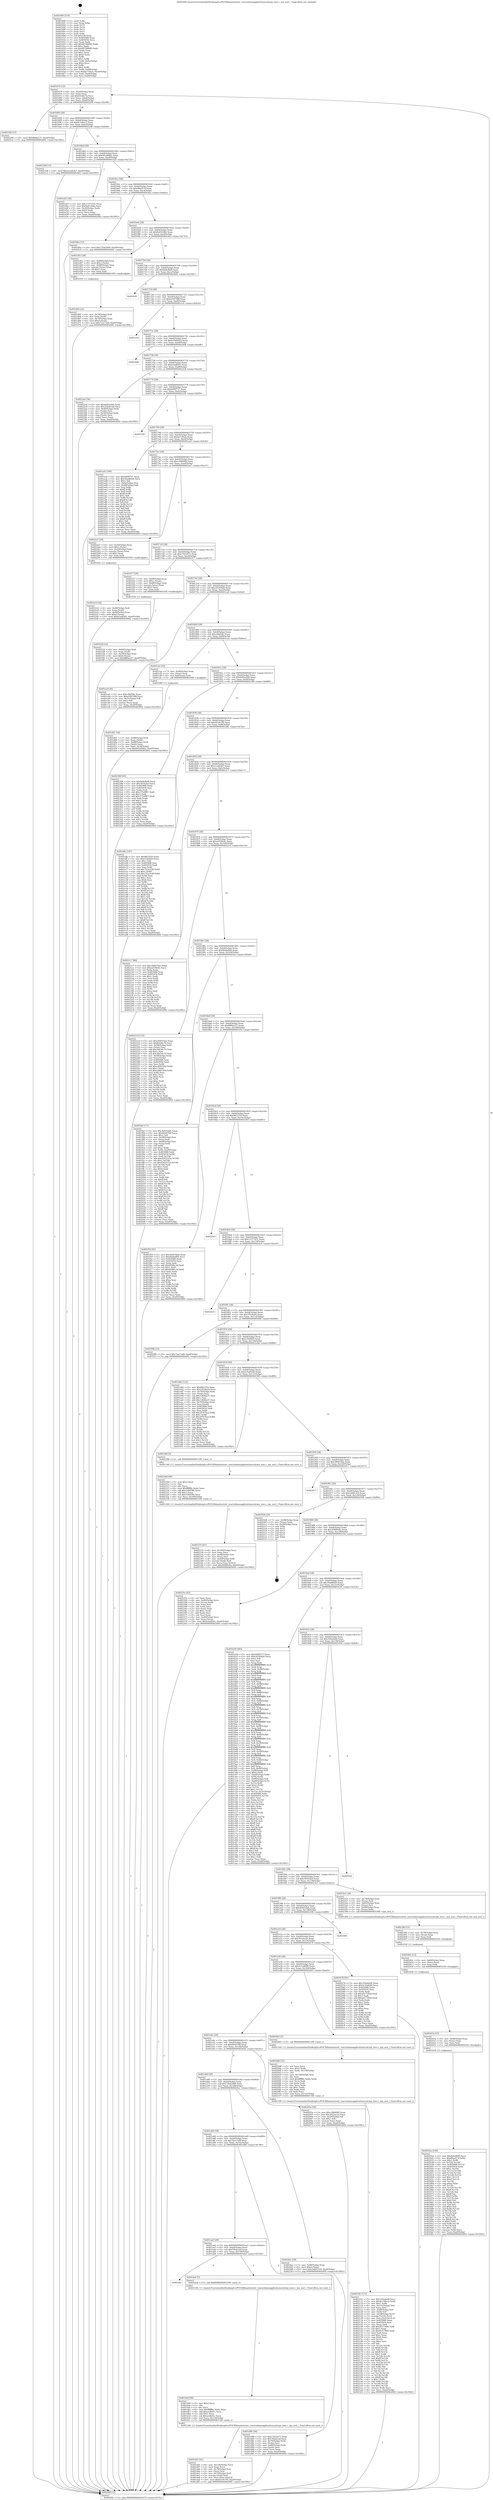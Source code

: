 digraph "0x401600" {
  label = "0x401600 (/mnt/c/Users/mathe/Desktop/tcc/POCII/binaries/extr_reactosbaseapplicationscalcrpn_ieee.c_rpn_mul_i_Final-ollvm.out::main(0))"
  labelloc = "t"
  node[shape=record]

  Entry [label="",width=0.3,height=0.3,shape=circle,fillcolor=black,style=filled]
  "0x401674" [label="{
     0x401674 [32]\l
     | [instrs]\l
     &nbsp;&nbsp;0x401674 \<+6\>: mov -0xa0(%rbp),%eax\l
     &nbsp;&nbsp;0x40167a \<+2\>: mov %eax,%ecx\l
     &nbsp;&nbsp;0x40167c \<+6\>: sub $0x83cbfc7b,%ecx\l
     &nbsp;&nbsp;0x401682 \<+6\>: mov %eax,-0xb4(%rbp)\l
     &nbsp;&nbsp;0x401688 \<+6\>: mov %ecx,-0xb8(%rbp)\l
     &nbsp;&nbsp;0x40168e \<+6\>: je 0000000000402298 \<main+0xc98\>\l
  }"]
  "0x402298" [label="{
     0x402298 [15]\l
     | [instrs]\l
     &nbsp;&nbsp;0x402298 \<+10\>: movl $0xf880a237,-0xa0(%rbp)\l
     &nbsp;&nbsp;0x4022a2 \<+5\>: jmp 0000000000402692 \<main+0x1092\>\l
  }"]
  "0x401694" [label="{
     0x401694 [28]\l
     | [instrs]\l
     &nbsp;&nbsp;0x401694 \<+5\>: jmp 0000000000401699 \<main+0x99\>\l
     &nbsp;&nbsp;0x401699 \<+6\>: mov -0xb4(%rbp),%eax\l
     &nbsp;&nbsp;0x40169f \<+5\>: sub $0x8c146cc2,%eax\l
     &nbsp;&nbsp;0x4016a4 \<+6\>: mov %eax,-0xbc(%rbp)\l
     &nbsp;&nbsp;0x4016aa \<+6\>: je 00000000004021b8 \<main+0xbb8\>\l
  }"]
  Exit [label="",width=0.3,height=0.3,shape=circle,fillcolor=black,style=filled,peripheries=2]
  "0x4021b8" [label="{
     0x4021b8 [15]\l
     | [instrs]\l
     &nbsp;&nbsp;0x4021b8 \<+10\>: movl $0xe1ed42b7,-0xa0(%rbp)\l
     &nbsp;&nbsp;0x4021c2 \<+5\>: jmp 0000000000402692 \<main+0x1092\>\l
  }"]
  "0x4016b0" [label="{
     0x4016b0 [28]\l
     | [instrs]\l
     &nbsp;&nbsp;0x4016b0 \<+5\>: jmp 00000000004016b5 \<main+0xb5\>\l
     &nbsp;&nbsp;0x4016b5 \<+6\>: mov -0xb4(%rbp),%eax\l
     &nbsp;&nbsp;0x4016bb \<+5\>: sub $0x901d0062,%eax\l
     &nbsp;&nbsp;0x4016c0 \<+6\>: mov %eax,-0xc0(%rbp)\l
     &nbsp;&nbsp;0x4016c6 \<+6\>: je 0000000000401d25 \<main+0x725\>\l
  }"]
  "0x40242a" [label="{
     0x40242a [144]\l
     | [instrs]\l
     &nbsp;&nbsp;0x40242a \<+5\>: mov $0x9a9cfb00,%ecx\l
     &nbsp;&nbsp;0x40242f \<+6\>: mov $0x98aef11f,%r8d\l
     &nbsp;&nbsp;0x402435 \<+3\>: mov $0x1,%r9b\l
     &nbsp;&nbsp;0x402438 \<+3\>: xor %r10d,%r10d\l
     &nbsp;&nbsp;0x40243b \<+8\>: mov 0x405068,%r11d\l
     &nbsp;&nbsp;0x402443 \<+7\>: mov 0x405054,%ebx\l
     &nbsp;&nbsp;0x40244a \<+4\>: sub $0x1,%r10d\l
     &nbsp;&nbsp;0x40244e \<+3\>: mov %r11d,%r14d\l
     &nbsp;&nbsp;0x402451 \<+3\>: add %r10d,%r14d\l
     &nbsp;&nbsp;0x402454 \<+4\>: imul %r14d,%r11d\l
     &nbsp;&nbsp;0x402458 \<+4\>: and $0x1,%r11d\l
     &nbsp;&nbsp;0x40245c \<+4\>: cmp $0x0,%r11d\l
     &nbsp;&nbsp;0x402460 \<+4\>: sete %r15b\l
     &nbsp;&nbsp;0x402464 \<+3\>: cmp $0xa,%ebx\l
     &nbsp;&nbsp;0x402467 \<+4\>: setl %r12b\l
     &nbsp;&nbsp;0x40246b \<+3\>: mov %r15b,%r13b\l
     &nbsp;&nbsp;0x40246e \<+4\>: xor $0xff,%r13b\l
     &nbsp;&nbsp;0x402472 \<+3\>: mov %r12b,%al\l
     &nbsp;&nbsp;0x402475 \<+2\>: xor $0xff,%al\l
     &nbsp;&nbsp;0x402477 \<+4\>: xor $0x0,%r9b\l
     &nbsp;&nbsp;0x40247b \<+3\>: mov %r13b,%dl\l
     &nbsp;&nbsp;0x40247e \<+3\>: and $0x0,%dl\l
     &nbsp;&nbsp;0x402481 \<+3\>: and %r9b,%r15b\l
     &nbsp;&nbsp;0x402484 \<+3\>: mov %al,%sil\l
     &nbsp;&nbsp;0x402487 \<+4\>: and $0x0,%sil\l
     &nbsp;&nbsp;0x40248b \<+3\>: and %r9b,%r12b\l
     &nbsp;&nbsp;0x40248e \<+3\>: or %r15b,%dl\l
     &nbsp;&nbsp;0x402491 \<+3\>: or %r12b,%sil\l
     &nbsp;&nbsp;0x402494 \<+3\>: xor %sil,%dl\l
     &nbsp;&nbsp;0x402497 \<+3\>: or %al,%r13b\l
     &nbsp;&nbsp;0x40249a \<+4\>: xor $0xff,%r13b\l
     &nbsp;&nbsp;0x40249e \<+4\>: or $0x0,%r9b\l
     &nbsp;&nbsp;0x4024a2 \<+3\>: and %r9b,%r13b\l
     &nbsp;&nbsp;0x4024a5 \<+3\>: or %r13b,%dl\l
     &nbsp;&nbsp;0x4024a8 \<+3\>: test $0x1,%dl\l
     &nbsp;&nbsp;0x4024ab \<+4\>: cmovne %r8d,%ecx\l
     &nbsp;&nbsp;0x4024af \<+6\>: mov %ecx,-0xa0(%rbp)\l
     &nbsp;&nbsp;0x4024b5 \<+5\>: jmp 0000000000402692 \<main+0x1092\>\l
  }"]
  "0x401d25" [label="{
     0x401d25 [30]\l
     | [instrs]\l
     &nbsp;&nbsp;0x401d25 \<+5\>: mov $0x13377d31,%eax\l
     &nbsp;&nbsp;0x401d2a \<+5\>: mov $0x9a452b8e,%ecx\l
     &nbsp;&nbsp;0x401d2f \<+3\>: mov -0x30(%rbp),%edx\l
     &nbsp;&nbsp;0x401d32 \<+3\>: cmp $0x0,%edx\l
     &nbsp;&nbsp;0x401d35 \<+3\>: cmove %ecx,%eax\l
     &nbsp;&nbsp;0x401d38 \<+6\>: mov %eax,-0xa0(%rbp)\l
     &nbsp;&nbsp;0x401d3e \<+5\>: jmp 0000000000402692 \<main+0x1092\>\l
  }"]
  "0x4016cc" [label="{
     0x4016cc [28]\l
     | [instrs]\l
     &nbsp;&nbsp;0x4016cc \<+5\>: jmp 00000000004016d1 \<main+0xd1\>\l
     &nbsp;&nbsp;0x4016d1 \<+6\>: mov -0xb4(%rbp),%eax\l
     &nbsp;&nbsp;0x4016d7 \<+5\>: sub $0x98aef11f,%eax\l
     &nbsp;&nbsp;0x4016dc \<+6\>: mov %eax,-0xc4(%rbp)\l
     &nbsp;&nbsp;0x4016e2 \<+6\>: je 00000000004024ba \<main+0xeba\>\l
  }"]
  "0x40241b" [label="{
     0x40241b [15]\l
     | [instrs]\l
     &nbsp;&nbsp;0x40241b \<+4\>: mov -0x48(%rbp),%rax\l
     &nbsp;&nbsp;0x40241f \<+3\>: mov (%rax),%rax\l
     &nbsp;&nbsp;0x402422 \<+3\>: mov %rax,%rdi\l
     &nbsp;&nbsp;0x402425 \<+5\>: call 0000000000401030 \<free@plt\>\l
     | [calls]\l
     &nbsp;&nbsp;0x401030 \{1\} (unknown)\l
  }"]
  "0x4024ba" [label="{
     0x4024ba [15]\l
     | [instrs]\l
     &nbsp;&nbsp;0x4024ba \<+10\>: movl $0x72042948,-0xa0(%rbp)\l
     &nbsp;&nbsp;0x4024c4 \<+5\>: jmp 0000000000402692 \<main+0x1092\>\l
  }"]
  "0x4016e8" [label="{
     0x4016e8 [28]\l
     | [instrs]\l
     &nbsp;&nbsp;0x4016e8 \<+5\>: jmp 00000000004016ed \<main+0xed\>\l
     &nbsp;&nbsp;0x4016ed \<+6\>: mov -0xb4(%rbp),%eax\l
     &nbsp;&nbsp;0x4016f3 \<+5\>: sub $0x9a452b8e,%eax\l
     &nbsp;&nbsp;0x4016f8 \<+6\>: mov %eax,-0xc8(%rbp)\l
     &nbsp;&nbsp;0x4016fe \<+6\>: je 0000000000401d43 \<main+0x743\>\l
  }"]
  "0x40240c" [label="{
     0x40240c [15]\l
     | [instrs]\l
     &nbsp;&nbsp;0x40240c \<+4\>: mov -0x60(%rbp),%rax\l
     &nbsp;&nbsp;0x402410 \<+3\>: mov (%rax),%rax\l
     &nbsp;&nbsp;0x402413 \<+3\>: mov %rax,%rdi\l
     &nbsp;&nbsp;0x402416 \<+5\>: call 0000000000401030 \<free@plt\>\l
     | [calls]\l
     &nbsp;&nbsp;0x401030 \{1\} (unknown)\l
  }"]
  "0x401d43" [label="{
     0x401d43 [29]\l
     | [instrs]\l
     &nbsp;&nbsp;0x401d43 \<+4\>: mov -0x80(%rbp),%rax\l
     &nbsp;&nbsp;0x401d47 \<+6\>: movl $0x1,(%rax)\l
     &nbsp;&nbsp;0x401d4d \<+4\>: mov -0x80(%rbp),%rax\l
     &nbsp;&nbsp;0x401d51 \<+3\>: movslq (%rax),%rax\l
     &nbsp;&nbsp;0x401d54 \<+4\>: shl $0x2,%rax\l
     &nbsp;&nbsp;0x401d58 \<+3\>: mov %rax,%rdi\l
     &nbsp;&nbsp;0x401d5b \<+5\>: call 0000000000401050 \<malloc@plt\>\l
     | [calls]\l
     &nbsp;&nbsp;0x401050 \{1\} (unknown)\l
  }"]
  "0x401704" [label="{
     0x401704 [28]\l
     | [instrs]\l
     &nbsp;&nbsp;0x401704 \<+5\>: jmp 0000000000401709 \<main+0x109\>\l
     &nbsp;&nbsp;0x401709 \<+6\>: mov -0xb4(%rbp),%eax\l
     &nbsp;&nbsp;0x40170f \<+5\>: sub $0x9a9cfb00,%eax\l
     &nbsp;&nbsp;0x401714 \<+6\>: mov %eax,-0xcc(%rbp)\l
     &nbsp;&nbsp;0x40171a \<+6\>: je 0000000000402641 \<main+0x1041\>\l
  }"]
  "0x4023fd" [label="{
     0x4023fd [15]\l
     | [instrs]\l
     &nbsp;&nbsp;0x4023fd \<+4\>: mov -0x78(%rbp),%rax\l
     &nbsp;&nbsp;0x402401 \<+3\>: mov (%rax),%rax\l
     &nbsp;&nbsp;0x402404 \<+3\>: mov %rax,%rdi\l
     &nbsp;&nbsp;0x402407 \<+5\>: call 0000000000401030 \<free@plt\>\l
     | [calls]\l
     &nbsp;&nbsp;0x401030 \{1\} (unknown)\l
  }"]
  "0x402641" [label="{
     0x402641\l
  }", style=dashed]
  "0x401720" [label="{
     0x401720 [28]\l
     | [instrs]\l
     &nbsp;&nbsp;0x401720 \<+5\>: jmp 0000000000401725 \<main+0x125\>\l
     &nbsp;&nbsp;0x401725 \<+6\>: mov -0xb4(%rbp),%eax\l
     &nbsp;&nbsp;0x40172b \<+5\>: sub $0xa169768f,%eax\l
     &nbsp;&nbsp;0x401730 \<+6\>: mov %eax,-0xd0(%rbp)\l
     &nbsp;&nbsp;0x401736 \<+6\>: je 0000000000401ccd \<main+0x6cd\>\l
  }"]
  "0x402335" [label="{
     0x402335 [41]\l
     | [instrs]\l
     &nbsp;&nbsp;0x402335 \<+6\>: mov -0x160(%rbp),%ecx\l
     &nbsp;&nbsp;0x40233b \<+3\>: imul %eax,%ecx\l
     &nbsp;&nbsp;0x40233e \<+4\>: mov -0x48(%rbp),%rsi\l
     &nbsp;&nbsp;0x402342 \<+3\>: mov (%rsi),%rsi\l
     &nbsp;&nbsp;0x402345 \<+4\>: mov -0x40(%rbp),%rdi\l
     &nbsp;&nbsp;0x402349 \<+3\>: movslq (%rdi),%rdi\l
     &nbsp;&nbsp;0x40234c \<+3\>: mov %ecx,(%rsi,%rdi,4)\l
     &nbsp;&nbsp;0x40234f \<+10\>: movl $0x30988c8a,-0xa0(%rbp)\l
     &nbsp;&nbsp;0x402359 \<+5\>: jmp 0000000000402692 \<main+0x1092\>\l
  }"]
  "0x401ccd" [label="{
     0x401ccd\l
  }", style=dashed]
  "0x40173c" [label="{
     0x40173c [28]\l
     | [instrs]\l
     &nbsp;&nbsp;0x40173c \<+5\>: jmp 0000000000401741 \<main+0x141\>\l
     &nbsp;&nbsp;0x401741 \<+6\>: mov -0xb4(%rbp),%eax\l
     &nbsp;&nbsp;0x401747 \<+5\>: sub $0xb19495d3,%eax\l
     &nbsp;&nbsp;0x40174c \<+6\>: mov %eax,-0xd4(%rbp)\l
     &nbsp;&nbsp;0x401752 \<+6\>: je 00000000004024d8 \<main+0xed8\>\l
  }"]
  "0x40230d" [label="{
     0x40230d [40]\l
     | [instrs]\l
     &nbsp;&nbsp;0x40230d \<+5\>: mov $0x2,%ecx\l
     &nbsp;&nbsp;0x402312 \<+1\>: cltd\l
     &nbsp;&nbsp;0x402313 \<+2\>: idiv %ecx\l
     &nbsp;&nbsp;0x402315 \<+6\>: imul $0xfffffffe,%edx,%ecx\l
     &nbsp;&nbsp;0x40231b \<+6\>: add $0x339d590,%ecx\l
     &nbsp;&nbsp;0x402321 \<+3\>: add $0x1,%ecx\l
     &nbsp;&nbsp;0x402324 \<+6\>: sub $0x339d590,%ecx\l
     &nbsp;&nbsp;0x40232a \<+6\>: mov %ecx,-0x160(%rbp)\l
     &nbsp;&nbsp;0x402330 \<+5\>: call 0000000000401160 \<next_i\>\l
     | [calls]\l
     &nbsp;&nbsp;0x401160 \{1\} (/mnt/c/Users/mathe/Desktop/tcc/POCII/binaries/extr_reactosbaseapplicationscalcrpn_ieee.c_rpn_mul_i_Final-ollvm.out::next_i)\l
  }"]
  "0x4024d8" [label="{
     0x4024d8\l
  }", style=dashed]
  "0x401758" [label="{
     0x401758 [28]\l
     | [instrs]\l
     &nbsp;&nbsp;0x401758 \<+5\>: jmp 000000000040175d \<main+0x15d\>\l
     &nbsp;&nbsp;0x40175d \<+6\>: mov -0xb4(%rbp),%eax\l
     &nbsp;&nbsp;0x401763 \<+5\>: sub $0xb3adf261,%eax\l
     &nbsp;&nbsp;0x401768 \<+6\>: mov %eax,-0xd8(%rbp)\l
     &nbsp;&nbsp;0x40176e \<+6\>: je 00000000004022e4 \<main+0xce4\>\l
  }"]
  "0x4022c4" [label="{
     0x4022c4 [32]\l
     | [instrs]\l
     &nbsp;&nbsp;0x4022c4 \<+4\>: mov -0x48(%rbp),%rdi\l
     &nbsp;&nbsp;0x4022c8 \<+3\>: mov %rax,(%rdi)\l
     &nbsp;&nbsp;0x4022cb \<+4\>: mov -0x40(%rbp),%rax\l
     &nbsp;&nbsp;0x4022cf \<+6\>: movl $0x0,(%rax)\l
     &nbsp;&nbsp;0x4022d5 \<+10\>: movl $0xb3adf261,-0xa0(%rbp)\l
     &nbsp;&nbsp;0x4022df \<+5\>: jmp 0000000000402692 \<main+0x1092\>\l
  }"]
  "0x4022e4" [label="{
     0x4022e4 [36]\l
     | [instrs]\l
     &nbsp;&nbsp;0x4022e4 \<+5\>: mov $0xd282a566,%eax\l
     &nbsp;&nbsp;0x4022e9 \<+5\>: mov $0x224a61dd,%ecx\l
     &nbsp;&nbsp;0x4022ee \<+4\>: mov -0x40(%rbp),%rdx\l
     &nbsp;&nbsp;0x4022f2 \<+2\>: mov (%rdx),%esi\l
     &nbsp;&nbsp;0x4022f4 \<+4\>: mov -0x50(%rbp),%rdx\l
     &nbsp;&nbsp;0x4022f8 \<+2\>: cmp (%rdx),%esi\l
     &nbsp;&nbsp;0x4022fa \<+3\>: cmovl %ecx,%eax\l
     &nbsp;&nbsp;0x4022fd \<+6\>: mov %eax,-0xa0(%rbp)\l
     &nbsp;&nbsp;0x402303 \<+5\>: jmp 0000000000402692 \<main+0x1092\>\l
  }"]
  "0x401774" [label="{
     0x401774 [28]\l
     | [instrs]\l
     &nbsp;&nbsp;0x401774 \<+5\>: jmp 0000000000401779 \<main+0x179\>\l
     &nbsp;&nbsp;0x401779 \<+6\>: mov -0xb4(%rbp),%eax\l
     &nbsp;&nbsp;0x40177f \<+5\>: sub $0xb6f0f757,%eax\l
     &nbsp;&nbsp;0x401784 \<+6\>: mov %eax,-0xdc(%rbp)\l
     &nbsp;&nbsp;0x40178a \<+6\>: je 0000000000402520 \<main+0xf20\>\l
  }"]
  "0x40210c" [label="{
     0x40210c [172]\l
     | [instrs]\l
     &nbsp;&nbsp;0x40210c \<+5\>: mov $0x350a4e06,%ecx\l
     &nbsp;&nbsp;0x402111 \<+5\>: mov $0x8c146cc2,%edx\l
     &nbsp;&nbsp;0x402116 \<+3\>: mov $0x1,%r8b\l
     &nbsp;&nbsp;0x402119 \<+6\>: mov -0x15c(%rbp),%esi\l
     &nbsp;&nbsp;0x40211f \<+3\>: imul %eax,%esi\l
     &nbsp;&nbsp;0x402122 \<+4\>: mov -0x60(%rbp),%r9\l
     &nbsp;&nbsp;0x402126 \<+3\>: mov (%r9),%r9\l
     &nbsp;&nbsp;0x402129 \<+4\>: mov -0x58(%rbp),%r10\l
     &nbsp;&nbsp;0x40212d \<+3\>: movslq (%r10),%r10\l
     &nbsp;&nbsp;0x402130 \<+4\>: mov %esi,(%r9,%r10,4)\l
     &nbsp;&nbsp;0x402134 \<+7\>: mov 0x405068,%eax\l
     &nbsp;&nbsp;0x40213b \<+7\>: mov 0x405054,%esi\l
     &nbsp;&nbsp;0x402142 \<+2\>: mov %eax,%edi\l
     &nbsp;&nbsp;0x402144 \<+6\>: add $0x4f31766e,%edi\l
     &nbsp;&nbsp;0x40214a \<+3\>: sub $0x1,%edi\l
     &nbsp;&nbsp;0x40214d \<+6\>: sub $0x4f31766e,%edi\l
     &nbsp;&nbsp;0x402153 \<+3\>: imul %edi,%eax\l
     &nbsp;&nbsp;0x402156 \<+3\>: and $0x1,%eax\l
     &nbsp;&nbsp;0x402159 \<+3\>: cmp $0x0,%eax\l
     &nbsp;&nbsp;0x40215c \<+4\>: sete %r11b\l
     &nbsp;&nbsp;0x402160 \<+3\>: cmp $0xa,%esi\l
     &nbsp;&nbsp;0x402163 \<+3\>: setl %bl\l
     &nbsp;&nbsp;0x402166 \<+3\>: mov %r11b,%r14b\l
     &nbsp;&nbsp;0x402169 \<+4\>: xor $0xff,%r14b\l
     &nbsp;&nbsp;0x40216d \<+3\>: mov %bl,%r15b\l
     &nbsp;&nbsp;0x402170 \<+4\>: xor $0xff,%r15b\l
     &nbsp;&nbsp;0x402174 \<+4\>: xor $0x1,%r8b\l
     &nbsp;&nbsp;0x402178 \<+3\>: mov %r14b,%r12b\l
     &nbsp;&nbsp;0x40217b \<+4\>: and $0xff,%r12b\l
     &nbsp;&nbsp;0x40217f \<+3\>: and %r8b,%r11b\l
     &nbsp;&nbsp;0x402182 \<+3\>: mov %r15b,%r13b\l
     &nbsp;&nbsp;0x402185 \<+4\>: and $0xff,%r13b\l
     &nbsp;&nbsp;0x402189 \<+3\>: and %r8b,%bl\l
     &nbsp;&nbsp;0x40218c \<+3\>: or %r11b,%r12b\l
     &nbsp;&nbsp;0x40218f \<+3\>: or %bl,%r13b\l
     &nbsp;&nbsp;0x402192 \<+3\>: xor %r13b,%r12b\l
     &nbsp;&nbsp;0x402195 \<+3\>: or %r15b,%r14b\l
     &nbsp;&nbsp;0x402198 \<+4\>: xor $0xff,%r14b\l
     &nbsp;&nbsp;0x40219c \<+4\>: or $0x1,%r8b\l
     &nbsp;&nbsp;0x4021a0 \<+3\>: and %r8b,%r14b\l
     &nbsp;&nbsp;0x4021a3 \<+3\>: or %r14b,%r12b\l
     &nbsp;&nbsp;0x4021a6 \<+4\>: test $0x1,%r12b\l
     &nbsp;&nbsp;0x4021aa \<+3\>: cmovne %edx,%ecx\l
     &nbsp;&nbsp;0x4021ad \<+6\>: mov %ecx,-0xa0(%rbp)\l
     &nbsp;&nbsp;0x4021b3 \<+5\>: jmp 0000000000402692 \<main+0x1092\>\l
  }"]
  "0x402520" [label="{
     0x402520\l
  }", style=dashed]
  "0x401790" [label="{
     0x401790 [28]\l
     | [instrs]\l
     &nbsp;&nbsp;0x401790 \<+5\>: jmp 0000000000401795 \<main+0x195\>\l
     &nbsp;&nbsp;0x401795 \<+6\>: mov -0xb4(%rbp),%eax\l
     &nbsp;&nbsp;0x40179b \<+5\>: sub $0xbe73fecb,%eax\l
     &nbsp;&nbsp;0x4017a0 \<+6\>: mov %eax,-0xe0(%rbp)\l
     &nbsp;&nbsp;0x4017a6 \<+6\>: je 0000000000401ac6 \<main+0x4c6\>\l
  }"]
  "0x4020d8" [label="{
     0x4020d8 [52]\l
     | [instrs]\l
     &nbsp;&nbsp;0x4020d8 \<+2\>: xor %ecx,%ecx\l
     &nbsp;&nbsp;0x4020da \<+5\>: mov $0x2,%edx\l
     &nbsp;&nbsp;0x4020df \<+6\>: mov %edx,-0x158(%rbp)\l
     &nbsp;&nbsp;0x4020e5 \<+1\>: cltd\l
     &nbsp;&nbsp;0x4020e6 \<+6\>: mov -0x158(%rbp),%esi\l
     &nbsp;&nbsp;0x4020ec \<+2\>: idiv %esi\l
     &nbsp;&nbsp;0x4020ee \<+6\>: imul $0xfffffffe,%edx,%edx\l
     &nbsp;&nbsp;0x4020f4 \<+2\>: mov %ecx,%edi\l
     &nbsp;&nbsp;0x4020f6 \<+2\>: sub %edx,%edi\l
     &nbsp;&nbsp;0x4020f8 \<+2\>: mov %ecx,%edx\l
     &nbsp;&nbsp;0x4020fa \<+3\>: sub $0x1,%edx\l
     &nbsp;&nbsp;0x4020fd \<+2\>: add %edx,%edi\l
     &nbsp;&nbsp;0x4020ff \<+2\>: sub %edi,%ecx\l
     &nbsp;&nbsp;0x402101 \<+6\>: mov %ecx,-0x15c(%rbp)\l
     &nbsp;&nbsp;0x402107 \<+5\>: call 0000000000401160 \<next_i\>\l
     | [calls]\l
     &nbsp;&nbsp;0x401160 \{1\} (/mnt/c/Users/mathe/Desktop/tcc/POCII/binaries/extr_reactosbaseapplicationscalcrpn_ieee.c_rpn_mul_i_Final-ollvm.out::next_i)\l
  }"]
  "0x401ac6" [label="{
     0x401ac6 [106]\l
     | [instrs]\l
     &nbsp;&nbsp;0x401ac6 \<+5\>: mov $0xb6f0f757,%eax\l
     &nbsp;&nbsp;0x401acb \<+5\>: mov $0x30ad8426,%ecx\l
     &nbsp;&nbsp;0x401ad0 \<+2\>: mov $0x1,%dl\l
     &nbsp;&nbsp;0x401ad2 \<+7\>: mov -0x9a(%rbp),%sil\l
     &nbsp;&nbsp;0x401ad9 \<+7\>: mov -0x99(%rbp),%dil\l
     &nbsp;&nbsp;0x401ae0 \<+3\>: mov %sil,%r8b\l
     &nbsp;&nbsp;0x401ae3 \<+4\>: xor $0xff,%r8b\l
     &nbsp;&nbsp;0x401ae7 \<+3\>: mov %dil,%r9b\l
     &nbsp;&nbsp;0x401aea \<+4\>: xor $0xff,%r9b\l
     &nbsp;&nbsp;0x401aee \<+3\>: xor $0x1,%dl\l
     &nbsp;&nbsp;0x401af1 \<+3\>: mov %r8b,%r10b\l
     &nbsp;&nbsp;0x401af4 \<+4\>: and $0xff,%r10b\l
     &nbsp;&nbsp;0x401af8 \<+3\>: and %dl,%sil\l
     &nbsp;&nbsp;0x401afb \<+3\>: mov %r9b,%r11b\l
     &nbsp;&nbsp;0x401afe \<+4\>: and $0xff,%r11b\l
     &nbsp;&nbsp;0x401b02 \<+3\>: and %dl,%dil\l
     &nbsp;&nbsp;0x401b05 \<+3\>: or %sil,%r10b\l
     &nbsp;&nbsp;0x401b08 \<+3\>: or %dil,%r11b\l
     &nbsp;&nbsp;0x401b0b \<+3\>: xor %r11b,%r10b\l
     &nbsp;&nbsp;0x401b0e \<+3\>: or %r9b,%r8b\l
     &nbsp;&nbsp;0x401b11 \<+4\>: xor $0xff,%r8b\l
     &nbsp;&nbsp;0x401b15 \<+3\>: or $0x1,%dl\l
     &nbsp;&nbsp;0x401b18 \<+3\>: and %dl,%r8b\l
     &nbsp;&nbsp;0x401b1b \<+3\>: or %r8b,%r10b\l
     &nbsp;&nbsp;0x401b1e \<+4\>: test $0x1,%r10b\l
     &nbsp;&nbsp;0x401b22 \<+3\>: cmovne %ecx,%eax\l
     &nbsp;&nbsp;0x401b25 \<+6\>: mov %eax,-0xa0(%rbp)\l
     &nbsp;&nbsp;0x401b2b \<+5\>: jmp 0000000000402692 \<main+0x1092\>\l
  }"]
  "0x4017ac" [label="{
     0x4017ac [28]\l
     | [instrs]\l
     &nbsp;&nbsp;0x4017ac \<+5\>: jmp 00000000004017b1 \<main+0x1b1\>\l
     &nbsp;&nbsp;0x4017b1 \<+6\>: mov -0xb4(%rbp),%eax\l
     &nbsp;&nbsp;0x4017b7 \<+5\>: sub $0xc28649fd,%eax\l
     &nbsp;&nbsp;0x4017bc \<+6\>: mov %eax,-0xe4(%rbp)\l
     &nbsp;&nbsp;0x4017c2 \<+6\>: je 00000000004022a7 \<main+0xca7\>\l
  }"]
  "0x402692" [label="{
     0x402692 [5]\l
     | [instrs]\l
     &nbsp;&nbsp;0x402692 \<+5\>: jmp 0000000000401674 \<main+0x74\>\l
  }"]
  "0x401600" [label="{
     0x401600 [116]\l
     | [instrs]\l
     &nbsp;&nbsp;0x401600 \<+1\>: push %rbp\l
     &nbsp;&nbsp;0x401601 \<+3\>: mov %rsp,%rbp\l
     &nbsp;&nbsp;0x401604 \<+2\>: push %r15\l
     &nbsp;&nbsp;0x401606 \<+2\>: push %r14\l
     &nbsp;&nbsp;0x401608 \<+2\>: push %r13\l
     &nbsp;&nbsp;0x40160a \<+2\>: push %r12\l
     &nbsp;&nbsp;0x40160c \<+1\>: push %rbx\l
     &nbsp;&nbsp;0x40160d \<+7\>: sub $0x158,%rsp\l
     &nbsp;&nbsp;0x401614 \<+7\>: mov 0x405068,%eax\l
     &nbsp;&nbsp;0x40161b \<+7\>: mov 0x405054,%ecx\l
     &nbsp;&nbsp;0x401622 \<+2\>: mov %eax,%edx\l
     &nbsp;&nbsp;0x401624 \<+6\>: add $0x687db849,%edx\l
     &nbsp;&nbsp;0x40162a \<+3\>: sub $0x1,%edx\l
     &nbsp;&nbsp;0x40162d \<+6\>: sub $0x687db849,%edx\l
     &nbsp;&nbsp;0x401633 \<+3\>: imul %edx,%eax\l
     &nbsp;&nbsp;0x401636 \<+3\>: and $0x1,%eax\l
     &nbsp;&nbsp;0x401639 \<+3\>: cmp $0x0,%eax\l
     &nbsp;&nbsp;0x40163c \<+4\>: sete %r8b\l
     &nbsp;&nbsp;0x401640 \<+4\>: and $0x1,%r8b\l
     &nbsp;&nbsp;0x401644 \<+7\>: mov %r8b,-0x9a(%rbp)\l
     &nbsp;&nbsp;0x40164b \<+3\>: cmp $0xa,%ecx\l
     &nbsp;&nbsp;0x40164e \<+4\>: setl %r8b\l
     &nbsp;&nbsp;0x401652 \<+4\>: and $0x1,%r8b\l
     &nbsp;&nbsp;0x401656 \<+7\>: mov %r8b,-0x99(%rbp)\l
     &nbsp;&nbsp;0x40165d \<+10\>: movl $0xbe73fecb,-0xa0(%rbp)\l
     &nbsp;&nbsp;0x401667 \<+6\>: mov %edi,-0xa4(%rbp)\l
     &nbsp;&nbsp;0x40166d \<+7\>: mov %rsi,-0xb0(%rbp)\l
  }"]
  "0x401f34" [label="{
     0x401f34 [32]\l
     | [instrs]\l
     &nbsp;&nbsp;0x401f34 \<+4\>: mov -0x60(%rbp),%rdi\l
     &nbsp;&nbsp;0x401f38 \<+3\>: mov %rax,(%rdi)\l
     &nbsp;&nbsp;0x401f3b \<+4\>: mov -0x58(%rbp),%rax\l
     &nbsp;&nbsp;0x401f3f \<+6\>: movl $0x0,(%rax)\l
     &nbsp;&nbsp;0x401f45 \<+10\>: movl $0xf880a237,-0xa0(%rbp)\l
     &nbsp;&nbsp;0x401f4f \<+5\>: jmp 0000000000402692 \<main+0x1092\>\l
  }"]
  "0x4022a7" [label="{
     0x4022a7 [29]\l
     | [instrs]\l
     &nbsp;&nbsp;0x4022a7 \<+4\>: mov -0x50(%rbp),%rax\l
     &nbsp;&nbsp;0x4022ab \<+6\>: movl $0x1,(%rax)\l
     &nbsp;&nbsp;0x4022b1 \<+4\>: mov -0x50(%rbp),%rax\l
     &nbsp;&nbsp;0x4022b5 \<+3\>: movslq (%rax),%rax\l
     &nbsp;&nbsp;0x4022b8 \<+4\>: shl $0x2,%rax\l
     &nbsp;&nbsp;0x4022bc \<+3\>: mov %rax,%rdi\l
     &nbsp;&nbsp;0x4022bf \<+5\>: call 0000000000401050 \<malloc@plt\>\l
     | [calls]\l
     &nbsp;&nbsp;0x401050 \{1\} (unknown)\l
  }"]
  "0x4017c8" [label="{
     0x4017c8 [28]\l
     | [instrs]\l
     &nbsp;&nbsp;0x4017c8 \<+5\>: jmp 00000000004017cd \<main+0x1cd\>\l
     &nbsp;&nbsp;0x4017cd \<+6\>: mov -0xb4(%rbp),%eax\l
     &nbsp;&nbsp;0x4017d3 \<+5\>: sub $0xc7452471,%eax\l
     &nbsp;&nbsp;0x4017d8 \<+6\>: mov %eax,-0xe8(%rbp)\l
     &nbsp;&nbsp;0x4017de \<+6\>: je 0000000000401f17 \<main+0x917\>\l
  }"]
  "0x401dd1" [label="{
     0x401dd1 [41]\l
     | [instrs]\l
     &nbsp;&nbsp;0x401dd1 \<+6\>: mov -0x154(%rbp),%ecx\l
     &nbsp;&nbsp;0x401dd7 \<+3\>: imul %eax,%ecx\l
     &nbsp;&nbsp;0x401dda \<+4\>: mov -0x78(%rbp),%rsi\l
     &nbsp;&nbsp;0x401dde \<+3\>: mov (%rsi),%rsi\l
     &nbsp;&nbsp;0x401de1 \<+4\>: mov -0x70(%rbp),%rdi\l
     &nbsp;&nbsp;0x401de5 \<+3\>: movslq (%rdi),%rdi\l
     &nbsp;&nbsp;0x401de8 \<+3\>: mov %ecx,(%rsi,%rdi,4)\l
     &nbsp;&nbsp;0x401deb \<+10\>: movl $0xd5c9e7f0,-0xa0(%rbp)\l
     &nbsp;&nbsp;0x401df5 \<+5\>: jmp 0000000000402692 \<main+0x1092\>\l
  }"]
  "0x401f17" [label="{
     0x401f17 [29]\l
     | [instrs]\l
     &nbsp;&nbsp;0x401f17 \<+4\>: mov -0x68(%rbp),%rax\l
     &nbsp;&nbsp;0x401f1b \<+6\>: movl $0x1,(%rax)\l
     &nbsp;&nbsp;0x401f21 \<+4\>: mov -0x68(%rbp),%rax\l
     &nbsp;&nbsp;0x401f25 \<+3\>: movslq (%rax),%rax\l
     &nbsp;&nbsp;0x401f28 \<+4\>: shl $0x2,%rax\l
     &nbsp;&nbsp;0x401f2c \<+3\>: mov %rax,%rdi\l
     &nbsp;&nbsp;0x401f2f \<+5\>: call 0000000000401050 \<malloc@plt\>\l
     | [calls]\l
     &nbsp;&nbsp;0x401050 \{1\} (unknown)\l
  }"]
  "0x4017e4" [label="{
     0x4017e4 [28]\l
     | [instrs]\l
     &nbsp;&nbsp;0x4017e4 \<+5\>: jmp 00000000004017e9 \<main+0x1e9\>\l
     &nbsp;&nbsp;0x4017e9 \<+6\>: mov -0xb4(%rbp),%eax\l
     &nbsp;&nbsp;0x4017ef \<+5\>: sub $0xc81956a0,%eax\l
     &nbsp;&nbsp;0x4017f4 \<+6\>: mov %eax,-0xec(%rbp)\l
     &nbsp;&nbsp;0x4017fa \<+6\>: je 0000000000401caf \<main+0x6af\>\l
  }"]
  "0x401da9" [label="{
     0x401da9 [40]\l
     | [instrs]\l
     &nbsp;&nbsp;0x401da9 \<+5\>: mov $0x2,%ecx\l
     &nbsp;&nbsp;0x401dae \<+1\>: cltd\l
     &nbsp;&nbsp;0x401daf \<+2\>: idiv %ecx\l
     &nbsp;&nbsp;0x401db1 \<+6\>: imul $0xfffffffe,%edx,%ecx\l
     &nbsp;&nbsp;0x401db7 \<+6\>: add $0xecdfef1c,%ecx\l
     &nbsp;&nbsp;0x401dbd \<+3\>: add $0x1,%ecx\l
     &nbsp;&nbsp;0x401dc0 \<+6\>: sub $0xecdfef1c,%ecx\l
     &nbsp;&nbsp;0x401dc6 \<+6\>: mov %ecx,-0x154(%rbp)\l
     &nbsp;&nbsp;0x401dcc \<+5\>: call 0000000000401160 \<next_i\>\l
     | [calls]\l
     &nbsp;&nbsp;0x401160 \{1\} (/mnt/c/Users/mathe/Desktop/tcc/POCII/binaries/extr_reactosbaseapplicationscalcrpn_ieee.c_rpn_mul_i_Final-ollvm.out::next_i)\l
  }"]
  "0x401caf" [label="{
     0x401caf [30]\l
     | [instrs]\l
     &nbsp;&nbsp;0x401caf \<+5\>: mov $0xcdfaf58c,%eax\l
     &nbsp;&nbsp;0x401cb4 \<+5\>: mov $0xa169768f,%ecx\l
     &nbsp;&nbsp;0x401cb9 \<+3\>: mov -0x31(%rbp),%dl\l
     &nbsp;&nbsp;0x401cbc \<+3\>: test $0x1,%dl\l
     &nbsp;&nbsp;0x401cbf \<+3\>: cmovne %ecx,%eax\l
     &nbsp;&nbsp;0x401cc2 \<+6\>: mov %eax,-0xa0(%rbp)\l
     &nbsp;&nbsp;0x401cc8 \<+5\>: jmp 0000000000402692 \<main+0x1092\>\l
  }"]
  "0x401800" [label="{
     0x401800 [28]\l
     | [instrs]\l
     &nbsp;&nbsp;0x401800 \<+5\>: jmp 0000000000401805 \<main+0x205\>\l
     &nbsp;&nbsp;0x401805 \<+6\>: mov -0xb4(%rbp),%eax\l
     &nbsp;&nbsp;0x40180b \<+5\>: sub $0xcdfaf58c,%eax\l
     &nbsp;&nbsp;0x401810 \<+6\>: mov %eax,-0xf0(%rbp)\l
     &nbsp;&nbsp;0x401816 \<+6\>: je 0000000000401cee \<main+0x6ee\>\l
  }"]
  "0x401abc" [label="{
     0x401abc\l
  }", style=dashed]
  "0x401cee" [label="{
     0x401cee [19]\l
     | [instrs]\l
     &nbsp;&nbsp;0x401cee \<+7\>: mov -0x90(%rbp),%rax\l
     &nbsp;&nbsp;0x401cf5 \<+3\>: mov (%rax),%rax\l
     &nbsp;&nbsp;0x401cf8 \<+4\>: mov 0x8(%rax),%rdi\l
     &nbsp;&nbsp;0x401cfc \<+5\>: call 0000000000401060 \<atoi@plt\>\l
     | [calls]\l
     &nbsp;&nbsp;0x401060 \{1\} (unknown)\l
  }"]
  "0x40181c" [label="{
     0x40181c [28]\l
     | [instrs]\l
     &nbsp;&nbsp;0x40181c \<+5\>: jmp 0000000000401821 \<main+0x221\>\l
     &nbsp;&nbsp;0x401821 \<+6\>: mov -0xb4(%rbp),%eax\l
     &nbsp;&nbsp;0x401827 \<+5\>: sub $0xd282a566,%eax\l
     &nbsp;&nbsp;0x40182c \<+6\>: mov %eax,-0xf4(%rbp)\l
     &nbsp;&nbsp;0x401832 \<+6\>: je 0000000000402388 \<main+0xd88\>\l
  }"]
  "0x401da4" [label="{
     0x401da4 [5]\l
     | [instrs]\l
     &nbsp;&nbsp;0x401da4 \<+5\>: call 0000000000401160 \<next_i\>\l
     | [calls]\l
     &nbsp;&nbsp;0x401160 \{1\} (/mnt/c/Users/mathe/Desktop/tcc/POCII/binaries/extr_reactosbaseapplicationscalcrpn_ieee.c_rpn_mul_i_Final-ollvm.out::next_i)\l
  }"]
  "0x402388" [label="{
     0x402388 [91]\l
     | [instrs]\l
     &nbsp;&nbsp;0x402388 \<+5\>: mov $0x9a9cfb00,%eax\l
     &nbsp;&nbsp;0x40238d \<+5\>: mov $0x39162bcf,%ecx\l
     &nbsp;&nbsp;0x402392 \<+7\>: mov 0x405068,%edx\l
     &nbsp;&nbsp;0x402399 \<+7\>: mov 0x405054,%esi\l
     &nbsp;&nbsp;0x4023a0 \<+2\>: mov %edx,%edi\l
     &nbsp;&nbsp;0x4023a2 \<+6\>: sub $0x275e8f67,%edi\l
     &nbsp;&nbsp;0x4023a8 \<+3\>: sub $0x1,%edi\l
     &nbsp;&nbsp;0x4023ab \<+6\>: add $0x275e8f67,%edi\l
     &nbsp;&nbsp;0x4023b1 \<+3\>: imul %edi,%edx\l
     &nbsp;&nbsp;0x4023b4 \<+3\>: and $0x1,%edx\l
     &nbsp;&nbsp;0x4023b7 \<+3\>: cmp $0x0,%edx\l
     &nbsp;&nbsp;0x4023ba \<+4\>: sete %r8b\l
     &nbsp;&nbsp;0x4023be \<+3\>: cmp $0xa,%esi\l
     &nbsp;&nbsp;0x4023c1 \<+4\>: setl %r9b\l
     &nbsp;&nbsp;0x4023c5 \<+3\>: mov %r8b,%r10b\l
     &nbsp;&nbsp;0x4023c8 \<+3\>: and %r9b,%r10b\l
     &nbsp;&nbsp;0x4023cb \<+3\>: xor %r9b,%r8b\l
     &nbsp;&nbsp;0x4023ce \<+3\>: or %r8b,%r10b\l
     &nbsp;&nbsp;0x4023d1 \<+4\>: test $0x1,%r10b\l
     &nbsp;&nbsp;0x4023d5 \<+3\>: cmovne %ecx,%eax\l
     &nbsp;&nbsp;0x4023d8 \<+6\>: mov %eax,-0xa0(%rbp)\l
     &nbsp;&nbsp;0x4023de \<+5\>: jmp 0000000000402692 \<main+0x1092\>\l
  }"]
  "0x401838" [label="{
     0x401838 [28]\l
     | [instrs]\l
     &nbsp;&nbsp;0x401838 \<+5\>: jmp 000000000040183d \<main+0x23d\>\l
     &nbsp;&nbsp;0x40183d \<+6\>: mov -0xb4(%rbp),%eax\l
     &nbsp;&nbsp;0x401843 \<+5\>: sub $0xd5c9e7f0,%eax\l
     &nbsp;&nbsp;0x401848 \<+6\>: mov %eax,-0xf8(%rbp)\l
     &nbsp;&nbsp;0x40184e \<+6\>: je 0000000000401dfa \<main+0x7fa\>\l
  }"]
  "0x401aa0" [label="{
     0x401aa0 [28]\l
     | [instrs]\l
     &nbsp;&nbsp;0x401aa0 \<+5\>: jmp 0000000000401aa5 \<main+0x4a5\>\l
     &nbsp;&nbsp;0x401aa5 \<+6\>: mov -0xb4(%rbp),%eax\l
     &nbsp;&nbsp;0x401aab \<+5\>: sub $0x7f4ab1ad,%eax\l
     &nbsp;&nbsp;0x401ab0 \<+6\>: mov %eax,-0x150(%rbp)\l
     &nbsp;&nbsp;0x401ab6 \<+6\>: je 0000000000401da4 \<main+0x7a4\>\l
  }"]
  "0x401dfa" [label="{
     0x401dfa [147]\l
     | [instrs]\l
     &nbsp;&nbsp;0x401dfa \<+5\>: mov $0x8621f16,%eax\l
     &nbsp;&nbsp;0x401dff \<+5\>: mov $0x21fe0f20,%ecx\l
     &nbsp;&nbsp;0x401e04 \<+2\>: mov $0x1,%dl\l
     &nbsp;&nbsp;0x401e06 \<+7\>: mov 0x405068,%esi\l
     &nbsp;&nbsp;0x401e0d \<+7\>: mov 0x405054,%edi\l
     &nbsp;&nbsp;0x401e14 \<+3\>: mov %esi,%r8d\l
     &nbsp;&nbsp;0x401e17 \<+7\>: sub $0x742a3c8f,%r8d\l
     &nbsp;&nbsp;0x401e1e \<+4\>: sub $0x1,%r8d\l
     &nbsp;&nbsp;0x401e22 \<+7\>: add $0x742a3c8f,%r8d\l
     &nbsp;&nbsp;0x401e29 \<+4\>: imul %r8d,%esi\l
     &nbsp;&nbsp;0x401e2d \<+3\>: and $0x1,%esi\l
     &nbsp;&nbsp;0x401e30 \<+3\>: cmp $0x0,%esi\l
     &nbsp;&nbsp;0x401e33 \<+4\>: sete %r9b\l
     &nbsp;&nbsp;0x401e37 \<+3\>: cmp $0xa,%edi\l
     &nbsp;&nbsp;0x401e3a \<+4\>: setl %r10b\l
     &nbsp;&nbsp;0x401e3e \<+3\>: mov %r9b,%r11b\l
     &nbsp;&nbsp;0x401e41 \<+4\>: xor $0xff,%r11b\l
     &nbsp;&nbsp;0x401e45 \<+3\>: mov %r10b,%bl\l
     &nbsp;&nbsp;0x401e48 \<+3\>: xor $0xff,%bl\l
     &nbsp;&nbsp;0x401e4b \<+3\>: xor $0x1,%dl\l
     &nbsp;&nbsp;0x401e4e \<+3\>: mov %r11b,%r14b\l
     &nbsp;&nbsp;0x401e51 \<+4\>: and $0xff,%r14b\l
     &nbsp;&nbsp;0x401e55 \<+3\>: and %dl,%r9b\l
     &nbsp;&nbsp;0x401e58 \<+3\>: mov %bl,%r15b\l
     &nbsp;&nbsp;0x401e5b \<+4\>: and $0xff,%r15b\l
     &nbsp;&nbsp;0x401e5f \<+3\>: and %dl,%r10b\l
     &nbsp;&nbsp;0x401e62 \<+3\>: or %r9b,%r14b\l
     &nbsp;&nbsp;0x401e65 \<+3\>: or %r10b,%r15b\l
     &nbsp;&nbsp;0x401e68 \<+3\>: xor %r15b,%r14b\l
     &nbsp;&nbsp;0x401e6b \<+3\>: or %bl,%r11b\l
     &nbsp;&nbsp;0x401e6e \<+4\>: xor $0xff,%r11b\l
     &nbsp;&nbsp;0x401e72 \<+3\>: or $0x1,%dl\l
     &nbsp;&nbsp;0x401e75 \<+3\>: and %dl,%r11b\l
     &nbsp;&nbsp;0x401e78 \<+3\>: or %r11b,%r14b\l
     &nbsp;&nbsp;0x401e7b \<+4\>: test $0x1,%r14b\l
     &nbsp;&nbsp;0x401e7f \<+3\>: cmovne %ecx,%eax\l
     &nbsp;&nbsp;0x401e82 \<+6\>: mov %eax,-0xa0(%rbp)\l
     &nbsp;&nbsp;0x401e88 \<+5\>: jmp 0000000000402692 \<main+0x1092\>\l
  }"]
  "0x401854" [label="{
     0x401854 [28]\l
     | [instrs]\l
     &nbsp;&nbsp;0x401854 \<+5\>: jmp 0000000000401859 \<main+0x259\>\l
     &nbsp;&nbsp;0x401859 \<+6\>: mov -0xb4(%rbp),%eax\l
     &nbsp;&nbsp;0x40185f \<+5\>: sub $0xe1ed42b7,%eax\l
     &nbsp;&nbsp;0x401864 \<+6\>: mov %eax,-0xfc(%rbp)\l
     &nbsp;&nbsp;0x40186a \<+6\>: je 00000000004021c7 \<main+0xbc7\>\l
  }"]
  "0x401d80" [label="{
     0x401d80 [36]\l
     | [instrs]\l
     &nbsp;&nbsp;0x401d80 \<+5\>: mov $0xc7452471,%eax\l
     &nbsp;&nbsp;0x401d85 \<+5\>: mov $0x7f4ab1ad,%ecx\l
     &nbsp;&nbsp;0x401d8a \<+4\>: mov -0x70(%rbp),%rdx\l
     &nbsp;&nbsp;0x401d8e \<+2\>: mov (%rdx),%esi\l
     &nbsp;&nbsp;0x401d90 \<+4\>: mov -0x80(%rbp),%rdx\l
     &nbsp;&nbsp;0x401d94 \<+2\>: cmp (%rdx),%esi\l
     &nbsp;&nbsp;0x401d96 \<+3\>: cmovl %ecx,%eax\l
     &nbsp;&nbsp;0x401d99 \<+6\>: mov %eax,-0xa0(%rbp)\l
     &nbsp;&nbsp;0x401d9f \<+5\>: jmp 0000000000402692 \<main+0x1092\>\l
  }"]
  "0x4021c7" [label="{
     0x4021c7 [86]\l
     | [instrs]\l
     &nbsp;&nbsp;0x4021c7 \<+5\>: mov $0x28d019aa,%eax\l
     &nbsp;&nbsp;0x4021cc \<+5\>: mov $0xed109c6c,%ecx\l
     &nbsp;&nbsp;0x4021d1 \<+2\>: xor %edx,%edx\l
     &nbsp;&nbsp;0x4021d3 \<+7\>: mov 0x405068,%esi\l
     &nbsp;&nbsp;0x4021da \<+7\>: mov 0x405054,%edi\l
     &nbsp;&nbsp;0x4021e1 \<+3\>: sub $0x1,%edx\l
     &nbsp;&nbsp;0x4021e4 \<+3\>: mov %esi,%r8d\l
     &nbsp;&nbsp;0x4021e7 \<+3\>: add %edx,%r8d\l
     &nbsp;&nbsp;0x4021ea \<+4\>: imul %r8d,%esi\l
     &nbsp;&nbsp;0x4021ee \<+3\>: and $0x1,%esi\l
     &nbsp;&nbsp;0x4021f1 \<+3\>: cmp $0x0,%esi\l
     &nbsp;&nbsp;0x4021f4 \<+4\>: sete %r9b\l
     &nbsp;&nbsp;0x4021f8 \<+3\>: cmp $0xa,%edi\l
     &nbsp;&nbsp;0x4021fb \<+4\>: setl %r10b\l
     &nbsp;&nbsp;0x4021ff \<+3\>: mov %r9b,%r11b\l
     &nbsp;&nbsp;0x402202 \<+3\>: and %r10b,%r11b\l
     &nbsp;&nbsp;0x402205 \<+3\>: xor %r10b,%r9b\l
     &nbsp;&nbsp;0x402208 \<+3\>: or %r9b,%r11b\l
     &nbsp;&nbsp;0x40220b \<+4\>: test $0x1,%r11b\l
     &nbsp;&nbsp;0x40220f \<+3\>: cmovne %ecx,%eax\l
     &nbsp;&nbsp;0x402212 \<+6\>: mov %eax,-0xa0(%rbp)\l
     &nbsp;&nbsp;0x402218 \<+5\>: jmp 0000000000402692 \<main+0x1092\>\l
  }"]
  "0x401870" [label="{
     0x401870 [28]\l
     | [instrs]\l
     &nbsp;&nbsp;0x401870 \<+5\>: jmp 0000000000401875 \<main+0x275\>\l
     &nbsp;&nbsp;0x401875 \<+6\>: mov -0xb4(%rbp),%eax\l
     &nbsp;&nbsp;0x40187b \<+5\>: sub $0xed109c6c,%eax\l
     &nbsp;&nbsp;0x401880 \<+6\>: mov %eax,-0x100(%rbp)\l
     &nbsp;&nbsp;0x401886 \<+6\>: je 000000000040221d \<main+0xc1d\>\l
  }"]
  "0x401a84" [label="{
     0x401a84 [28]\l
     | [instrs]\l
     &nbsp;&nbsp;0x401a84 \<+5\>: jmp 0000000000401a89 \<main+0x489\>\l
     &nbsp;&nbsp;0x401a89 \<+6\>: mov -0xb4(%rbp),%eax\l
     &nbsp;&nbsp;0x401a8f \<+5\>: sub $0x72a17a0f,%eax\l
     &nbsp;&nbsp;0x401a94 \<+6\>: mov %eax,-0x14c(%rbp)\l
     &nbsp;&nbsp;0x401a9a \<+6\>: je 0000000000401d80 \<main+0x780\>\l
  }"]
  "0x40221d" [label="{
     0x40221d [123]\l
     | [instrs]\l
     &nbsp;&nbsp;0x40221d \<+5\>: mov $0x28d019aa,%eax\l
     &nbsp;&nbsp;0x402222 \<+5\>: mov $0x83cbfc7b,%ecx\l
     &nbsp;&nbsp;0x402227 \<+4\>: mov -0x58(%rbp),%rdx\l
     &nbsp;&nbsp;0x40222b \<+2\>: mov (%rdx),%esi\l
     &nbsp;&nbsp;0x40222d \<+6\>: add $0x36434c70,%esi\l
     &nbsp;&nbsp;0x402233 \<+3\>: add $0x1,%esi\l
     &nbsp;&nbsp;0x402236 \<+6\>: sub $0x36434c70,%esi\l
     &nbsp;&nbsp;0x40223c \<+4\>: mov -0x58(%rbp),%rdx\l
     &nbsp;&nbsp;0x402240 \<+2\>: mov %esi,(%rdx)\l
     &nbsp;&nbsp;0x402242 \<+7\>: mov 0x405068,%esi\l
     &nbsp;&nbsp;0x402249 \<+7\>: mov 0x405054,%edi\l
     &nbsp;&nbsp;0x402250 \<+3\>: mov %esi,%r8d\l
     &nbsp;&nbsp;0x402253 \<+7\>: add $0xcd06150d,%r8d\l
     &nbsp;&nbsp;0x40225a \<+4\>: sub $0x1,%r8d\l
     &nbsp;&nbsp;0x40225e \<+7\>: sub $0xcd06150d,%r8d\l
     &nbsp;&nbsp;0x402265 \<+4\>: imul %r8d,%esi\l
     &nbsp;&nbsp;0x402269 \<+3\>: and $0x1,%esi\l
     &nbsp;&nbsp;0x40226c \<+3\>: cmp $0x0,%esi\l
     &nbsp;&nbsp;0x40226f \<+4\>: sete %r9b\l
     &nbsp;&nbsp;0x402273 \<+3\>: cmp $0xa,%edi\l
     &nbsp;&nbsp;0x402276 \<+4\>: setl %r10b\l
     &nbsp;&nbsp;0x40227a \<+3\>: mov %r9b,%r11b\l
     &nbsp;&nbsp;0x40227d \<+3\>: and %r10b,%r11b\l
     &nbsp;&nbsp;0x402280 \<+3\>: xor %r10b,%r9b\l
     &nbsp;&nbsp;0x402283 \<+3\>: or %r9b,%r11b\l
     &nbsp;&nbsp;0x402286 \<+4\>: test $0x1,%r11b\l
     &nbsp;&nbsp;0x40228a \<+3\>: cmovne %ecx,%eax\l
     &nbsp;&nbsp;0x40228d \<+6\>: mov %eax,-0xa0(%rbp)\l
     &nbsp;&nbsp;0x402293 \<+5\>: jmp 0000000000402692 \<main+0x1092\>\l
  }"]
  "0x40188c" [label="{
     0x40188c [28]\l
     | [instrs]\l
     &nbsp;&nbsp;0x40188c \<+5\>: jmp 0000000000401891 \<main+0x291\>\l
     &nbsp;&nbsp;0x401891 \<+6\>: mov -0xb4(%rbp),%eax\l
     &nbsp;&nbsp;0x401897 \<+5\>: sub $0xf4dda894,%eax\l
     &nbsp;&nbsp;0x40189c \<+6\>: mov %eax,-0x104(%rbp)\l
     &nbsp;&nbsp;0x4018a2 \<+6\>: je 0000000000401faf \<main+0x9af\>\l
  }"]
  "0x4024ec" [label="{
     0x4024ec [28]\l
     | [instrs]\l
     &nbsp;&nbsp;0x4024ec \<+7\>: mov -0x98(%rbp),%rax\l
     &nbsp;&nbsp;0x4024f3 \<+6\>: movl $0x0,(%rax)\l
     &nbsp;&nbsp;0x4024f9 \<+10\>: movl $0x2a0813c9,-0xa0(%rbp)\l
     &nbsp;&nbsp;0x402503 \<+5\>: jmp 0000000000402692 \<main+0x1092\>\l
  }"]
  "0x401faf" [label="{
     0x401faf [171]\l
     | [instrs]\l
     &nbsp;&nbsp;0x401faf \<+5\>: mov $0x3b925deb,%eax\l
     &nbsp;&nbsp;0x401fb4 \<+5\>: mov $0x66447f4f,%ecx\l
     &nbsp;&nbsp;0x401fb9 \<+2\>: mov $0x1,%dl\l
     &nbsp;&nbsp;0x401fbb \<+4\>: mov -0x58(%rbp),%rsi\l
     &nbsp;&nbsp;0x401fbf \<+2\>: mov (%rsi),%edi\l
     &nbsp;&nbsp;0x401fc1 \<+4\>: mov -0x68(%rbp),%rsi\l
     &nbsp;&nbsp;0x401fc5 \<+2\>: cmp (%rsi),%edi\l
     &nbsp;&nbsp;0x401fc7 \<+4\>: setl %r8b\l
     &nbsp;&nbsp;0x401fcb \<+4\>: and $0x1,%r8b\l
     &nbsp;&nbsp;0x401fcf \<+4\>: mov %r8b,-0x29(%rbp)\l
     &nbsp;&nbsp;0x401fd3 \<+7\>: mov 0x405068,%edi\l
     &nbsp;&nbsp;0x401fda \<+8\>: mov 0x405054,%r9d\l
     &nbsp;&nbsp;0x401fe2 \<+3\>: mov %edi,%r10d\l
     &nbsp;&nbsp;0x401fe5 \<+7\>: add $0x4542525a,%r10d\l
     &nbsp;&nbsp;0x401fec \<+4\>: sub $0x1,%r10d\l
     &nbsp;&nbsp;0x401ff0 \<+7\>: sub $0x4542525a,%r10d\l
     &nbsp;&nbsp;0x401ff7 \<+4\>: imul %r10d,%edi\l
     &nbsp;&nbsp;0x401ffb \<+3\>: and $0x1,%edi\l
     &nbsp;&nbsp;0x401ffe \<+3\>: cmp $0x0,%edi\l
     &nbsp;&nbsp;0x402001 \<+4\>: sete %r8b\l
     &nbsp;&nbsp;0x402005 \<+4\>: cmp $0xa,%r9d\l
     &nbsp;&nbsp;0x402009 \<+4\>: setl %r11b\l
     &nbsp;&nbsp;0x40200d \<+3\>: mov %r8b,%bl\l
     &nbsp;&nbsp;0x402010 \<+3\>: xor $0xff,%bl\l
     &nbsp;&nbsp;0x402013 \<+3\>: mov %r11b,%r14b\l
     &nbsp;&nbsp;0x402016 \<+4\>: xor $0xff,%r14b\l
     &nbsp;&nbsp;0x40201a \<+3\>: xor $0x1,%dl\l
     &nbsp;&nbsp;0x40201d \<+3\>: mov %bl,%r15b\l
     &nbsp;&nbsp;0x402020 \<+4\>: and $0xff,%r15b\l
     &nbsp;&nbsp;0x402024 \<+3\>: and %dl,%r8b\l
     &nbsp;&nbsp;0x402027 \<+3\>: mov %r14b,%r12b\l
     &nbsp;&nbsp;0x40202a \<+4\>: and $0xff,%r12b\l
     &nbsp;&nbsp;0x40202e \<+3\>: and %dl,%r11b\l
     &nbsp;&nbsp;0x402031 \<+3\>: or %r8b,%r15b\l
     &nbsp;&nbsp;0x402034 \<+3\>: or %r11b,%r12b\l
     &nbsp;&nbsp;0x402037 \<+3\>: xor %r12b,%r15b\l
     &nbsp;&nbsp;0x40203a \<+3\>: or %r14b,%bl\l
     &nbsp;&nbsp;0x40203d \<+3\>: xor $0xff,%bl\l
     &nbsp;&nbsp;0x402040 \<+3\>: or $0x1,%dl\l
     &nbsp;&nbsp;0x402043 \<+2\>: and %dl,%bl\l
     &nbsp;&nbsp;0x402045 \<+3\>: or %bl,%r15b\l
     &nbsp;&nbsp;0x402048 \<+4\>: test $0x1,%r15b\l
     &nbsp;&nbsp;0x40204c \<+3\>: cmovne %ecx,%eax\l
     &nbsp;&nbsp;0x40204f \<+6\>: mov %eax,-0xa0(%rbp)\l
     &nbsp;&nbsp;0x402055 \<+5\>: jmp 0000000000402692 \<main+0x1092\>\l
  }"]
  "0x4018a8" [label="{
     0x4018a8 [28]\l
     | [instrs]\l
     &nbsp;&nbsp;0x4018a8 \<+5\>: jmp 00000000004018ad \<main+0x2ad\>\l
     &nbsp;&nbsp;0x4018ad \<+6\>: mov -0xb4(%rbp),%eax\l
     &nbsp;&nbsp;0x4018b3 \<+5\>: sub $0xf880a237,%eax\l
     &nbsp;&nbsp;0x4018b8 \<+6\>: mov %eax,-0x108(%rbp)\l
     &nbsp;&nbsp;0x4018be \<+6\>: je 0000000000401f54 \<main+0x954\>\l
  }"]
  "0x401a68" [label="{
     0x401a68 [28]\l
     | [instrs]\l
     &nbsp;&nbsp;0x401a68 \<+5\>: jmp 0000000000401a6d \<main+0x46d\>\l
     &nbsp;&nbsp;0x401a6d \<+6\>: mov -0xb4(%rbp),%eax\l
     &nbsp;&nbsp;0x401a73 \<+5\>: sub $0x72042948,%eax\l
     &nbsp;&nbsp;0x401a78 \<+6\>: mov %eax,-0x148(%rbp)\l
     &nbsp;&nbsp;0x401a7e \<+6\>: je 00000000004024ec \<main+0xeec\>\l
  }"]
  "0x401f54" [label="{
     0x401f54 [91]\l
     | [instrs]\l
     &nbsp;&nbsp;0x401f54 \<+5\>: mov $0x3b925deb,%eax\l
     &nbsp;&nbsp;0x401f59 \<+5\>: mov $0xf4dda894,%ecx\l
     &nbsp;&nbsp;0x401f5e \<+7\>: mov 0x405068,%edx\l
     &nbsp;&nbsp;0x401f65 \<+7\>: mov 0x405054,%esi\l
     &nbsp;&nbsp;0x401f6c \<+2\>: mov %edx,%edi\l
     &nbsp;&nbsp;0x401f6e \<+6\>: add $0x6f58bc3d,%edi\l
     &nbsp;&nbsp;0x401f74 \<+3\>: sub $0x1,%edi\l
     &nbsp;&nbsp;0x401f77 \<+6\>: sub $0x6f58bc3d,%edi\l
     &nbsp;&nbsp;0x401f7d \<+3\>: imul %edi,%edx\l
     &nbsp;&nbsp;0x401f80 \<+3\>: and $0x1,%edx\l
     &nbsp;&nbsp;0x401f83 \<+3\>: cmp $0x0,%edx\l
     &nbsp;&nbsp;0x401f86 \<+4\>: sete %r8b\l
     &nbsp;&nbsp;0x401f8a \<+3\>: cmp $0xa,%esi\l
     &nbsp;&nbsp;0x401f8d \<+4\>: setl %r9b\l
     &nbsp;&nbsp;0x401f91 \<+3\>: mov %r8b,%r10b\l
     &nbsp;&nbsp;0x401f94 \<+3\>: and %r9b,%r10b\l
     &nbsp;&nbsp;0x401f97 \<+3\>: xor %r9b,%r8b\l
     &nbsp;&nbsp;0x401f9a \<+3\>: or %r8b,%r10b\l
     &nbsp;&nbsp;0x401f9d \<+4\>: test $0x1,%r10b\l
     &nbsp;&nbsp;0x401fa1 \<+3\>: cmovne %ecx,%eax\l
     &nbsp;&nbsp;0x401fa4 \<+6\>: mov %eax,-0xa0(%rbp)\l
     &nbsp;&nbsp;0x401faa \<+5\>: jmp 0000000000402692 \<main+0x1092\>\l
  }"]
  "0x4018c4" [label="{
     0x4018c4 [28]\l
     | [instrs]\l
     &nbsp;&nbsp;0x4018c4 \<+5\>: jmp 00000000004018c9 \<main+0x2c9\>\l
     &nbsp;&nbsp;0x4018c9 \<+6\>: mov -0xb4(%rbp),%eax\l
     &nbsp;&nbsp;0x4018cf \<+5\>: sub $0x8621f16,%eax\l
     &nbsp;&nbsp;0x4018d4 \<+6\>: mov %eax,-0x10c(%rbp)\l
     &nbsp;&nbsp;0x4018da \<+6\>: je 0000000000402565 \<main+0xf65\>\l
  }"]
  "0x40205a" [label="{
     0x40205a [30]\l
     | [instrs]\l
     &nbsp;&nbsp;0x40205a \<+5\>: mov $0xc28649fd,%eax\l
     &nbsp;&nbsp;0x40205f \<+5\>: mov $0x5022ec2a,%ecx\l
     &nbsp;&nbsp;0x402064 \<+3\>: mov -0x29(%rbp),%dl\l
     &nbsp;&nbsp;0x402067 \<+3\>: test $0x1,%dl\l
     &nbsp;&nbsp;0x40206a \<+3\>: cmovne %ecx,%eax\l
     &nbsp;&nbsp;0x40206d \<+6\>: mov %eax,-0xa0(%rbp)\l
     &nbsp;&nbsp;0x402073 \<+5\>: jmp 0000000000402692 \<main+0x1092\>\l
  }"]
  "0x402565" [label="{
     0x402565\l
  }", style=dashed]
  "0x4018e0" [label="{
     0x4018e0 [28]\l
     | [instrs]\l
     &nbsp;&nbsp;0x4018e0 \<+5\>: jmp 00000000004018e5 \<main+0x2e5\>\l
     &nbsp;&nbsp;0x4018e5 \<+6\>: mov -0xb4(%rbp),%eax\l
     &nbsp;&nbsp;0x4018eb \<+5\>: sub $0x13377d31,%eax\l
     &nbsp;&nbsp;0x4018f0 \<+6\>: mov %eax,-0x110(%rbp)\l
     &nbsp;&nbsp;0x4018f6 \<+6\>: je 00000000004024c9 \<main+0xec9\>\l
  }"]
  "0x401a4c" [label="{
     0x401a4c [28]\l
     | [instrs]\l
     &nbsp;&nbsp;0x401a4c \<+5\>: jmp 0000000000401a51 \<main+0x451\>\l
     &nbsp;&nbsp;0x401a51 \<+6\>: mov -0xb4(%rbp),%eax\l
     &nbsp;&nbsp;0x401a57 \<+5\>: sub $0x66447f4f,%eax\l
     &nbsp;&nbsp;0x401a5c \<+6\>: mov %eax,-0x144(%rbp)\l
     &nbsp;&nbsp;0x401a62 \<+6\>: je 000000000040205a \<main+0xa5a\>\l
  }"]
  "0x4024c9" [label="{
     0x4024c9\l
  }", style=dashed]
  "0x4018fc" [label="{
     0x4018fc [28]\l
     | [instrs]\l
     &nbsp;&nbsp;0x4018fc \<+5\>: jmp 0000000000401901 \<main+0x301\>\l
     &nbsp;&nbsp;0x401901 \<+6\>: mov -0xb4(%rbp),%eax\l
     &nbsp;&nbsp;0x401907 \<+5\>: sub $0x1f5c8a24,%eax\l
     &nbsp;&nbsp;0x40190c \<+6\>: mov %eax,-0x114(%rbp)\l
     &nbsp;&nbsp;0x401912 \<+6\>: je 0000000000401f08 \<main+0x908\>\l
  }"]
  "0x4020d3" [label="{
     0x4020d3 [5]\l
     | [instrs]\l
     &nbsp;&nbsp;0x4020d3 \<+5\>: call 0000000000401160 \<next_i\>\l
     | [calls]\l
     &nbsp;&nbsp;0x401160 \{1\} (/mnt/c/Users/mathe/Desktop/tcc/POCII/binaries/extr_reactosbaseapplicationscalcrpn_ieee.c_rpn_mul_i_Final-ollvm.out::next_i)\l
  }"]
  "0x401f08" [label="{
     0x401f08 [15]\l
     | [instrs]\l
     &nbsp;&nbsp;0x401f08 \<+10\>: movl $0x72a17a0f,-0xa0(%rbp)\l
     &nbsp;&nbsp;0x401f12 \<+5\>: jmp 0000000000402692 \<main+0x1092\>\l
  }"]
  "0x401918" [label="{
     0x401918 [28]\l
     | [instrs]\l
     &nbsp;&nbsp;0x401918 \<+5\>: jmp 000000000040191d \<main+0x31d\>\l
     &nbsp;&nbsp;0x40191d \<+6\>: mov -0xb4(%rbp),%eax\l
     &nbsp;&nbsp;0x401923 \<+5\>: sub $0x21fe0f20,%eax\l
     &nbsp;&nbsp;0x401928 \<+6\>: mov %eax,-0x118(%rbp)\l
     &nbsp;&nbsp;0x40192e \<+6\>: je 0000000000401e8d \<main+0x88d\>\l
  }"]
  "0x401a30" [label="{
     0x401a30 [28]\l
     | [instrs]\l
     &nbsp;&nbsp;0x401a30 \<+5\>: jmp 0000000000401a35 \<main+0x435\>\l
     &nbsp;&nbsp;0x401a35 \<+6\>: mov -0xb4(%rbp),%eax\l
     &nbsp;&nbsp;0x401a3b \<+5\>: sub $0x5c52db96,%eax\l
     &nbsp;&nbsp;0x401a40 \<+6\>: mov %eax,-0x140(%rbp)\l
     &nbsp;&nbsp;0x401a46 \<+6\>: je 00000000004020d3 \<main+0xad3\>\l
  }"]
  "0x401e8d" [label="{
     0x401e8d [123]\l
     | [instrs]\l
     &nbsp;&nbsp;0x401e8d \<+5\>: mov $0x8621f16,%eax\l
     &nbsp;&nbsp;0x401e92 \<+5\>: mov $0x1f5c8a24,%ecx\l
     &nbsp;&nbsp;0x401e97 \<+4\>: mov -0x70(%rbp),%rdx\l
     &nbsp;&nbsp;0x401e9b \<+2\>: mov (%rdx),%esi\l
     &nbsp;&nbsp;0x401e9d \<+6\>: sub $0x336dba37,%esi\l
     &nbsp;&nbsp;0x401ea3 \<+3\>: add $0x1,%esi\l
     &nbsp;&nbsp;0x401ea6 \<+6\>: add $0x336dba37,%esi\l
     &nbsp;&nbsp;0x401eac \<+4\>: mov -0x70(%rbp),%rdx\l
     &nbsp;&nbsp;0x401eb0 \<+2\>: mov %esi,(%rdx)\l
     &nbsp;&nbsp;0x401eb2 \<+7\>: mov 0x405068,%esi\l
     &nbsp;&nbsp;0x401eb9 \<+7\>: mov 0x405054,%edi\l
     &nbsp;&nbsp;0x401ec0 \<+3\>: mov %esi,%r8d\l
     &nbsp;&nbsp;0x401ec3 \<+7\>: add $0x2f707bca,%r8d\l
     &nbsp;&nbsp;0x401eca \<+4\>: sub $0x1,%r8d\l
     &nbsp;&nbsp;0x401ece \<+7\>: sub $0x2f707bca,%r8d\l
     &nbsp;&nbsp;0x401ed5 \<+4\>: imul %r8d,%esi\l
     &nbsp;&nbsp;0x401ed9 \<+3\>: and $0x1,%esi\l
     &nbsp;&nbsp;0x401edc \<+3\>: cmp $0x0,%esi\l
     &nbsp;&nbsp;0x401edf \<+4\>: sete %r9b\l
     &nbsp;&nbsp;0x401ee3 \<+3\>: cmp $0xa,%edi\l
     &nbsp;&nbsp;0x401ee6 \<+4\>: setl %r10b\l
     &nbsp;&nbsp;0x401eea \<+3\>: mov %r9b,%r11b\l
     &nbsp;&nbsp;0x401eed \<+3\>: and %r10b,%r11b\l
     &nbsp;&nbsp;0x401ef0 \<+3\>: xor %r10b,%r9b\l
     &nbsp;&nbsp;0x401ef3 \<+3\>: or %r9b,%r11b\l
     &nbsp;&nbsp;0x401ef6 \<+4\>: test $0x1,%r11b\l
     &nbsp;&nbsp;0x401efa \<+3\>: cmovne %ecx,%eax\l
     &nbsp;&nbsp;0x401efd \<+6\>: mov %eax,-0xa0(%rbp)\l
     &nbsp;&nbsp;0x401f03 \<+5\>: jmp 0000000000402692 \<main+0x1092\>\l
  }"]
  "0x401934" [label="{
     0x401934 [28]\l
     | [instrs]\l
     &nbsp;&nbsp;0x401934 \<+5\>: jmp 0000000000401939 \<main+0x339\>\l
     &nbsp;&nbsp;0x401939 \<+6\>: mov -0xb4(%rbp),%eax\l
     &nbsp;&nbsp;0x40193f \<+5\>: sub $0x224a61dd,%eax\l
     &nbsp;&nbsp;0x401944 \<+6\>: mov %eax,-0x11c(%rbp)\l
     &nbsp;&nbsp;0x40194a \<+6\>: je 0000000000402308 \<main+0xd08\>\l
  }"]
  "0x402078" [label="{
     0x402078 [91]\l
     | [instrs]\l
     &nbsp;&nbsp;0x402078 \<+5\>: mov $0x350a4e06,%eax\l
     &nbsp;&nbsp;0x40207d \<+5\>: mov $0x5c52db96,%ecx\l
     &nbsp;&nbsp;0x402082 \<+7\>: mov 0x405068,%edx\l
     &nbsp;&nbsp;0x402089 \<+7\>: mov 0x405054,%esi\l
     &nbsp;&nbsp;0x402090 \<+2\>: mov %edx,%edi\l
     &nbsp;&nbsp;0x402092 \<+6\>: sub $0xa61729e8,%edi\l
     &nbsp;&nbsp;0x402098 \<+3\>: sub $0x1,%edi\l
     &nbsp;&nbsp;0x40209b \<+6\>: add $0xa61729e8,%edi\l
     &nbsp;&nbsp;0x4020a1 \<+3\>: imul %edi,%edx\l
     &nbsp;&nbsp;0x4020a4 \<+3\>: and $0x1,%edx\l
     &nbsp;&nbsp;0x4020a7 \<+3\>: cmp $0x0,%edx\l
     &nbsp;&nbsp;0x4020aa \<+4\>: sete %r8b\l
     &nbsp;&nbsp;0x4020ae \<+3\>: cmp $0xa,%esi\l
     &nbsp;&nbsp;0x4020b1 \<+4\>: setl %r9b\l
     &nbsp;&nbsp;0x4020b5 \<+3\>: mov %r8b,%r10b\l
     &nbsp;&nbsp;0x4020b8 \<+3\>: and %r9b,%r10b\l
     &nbsp;&nbsp;0x4020bb \<+3\>: xor %r9b,%r8b\l
     &nbsp;&nbsp;0x4020be \<+3\>: or %r8b,%r10b\l
     &nbsp;&nbsp;0x4020c1 \<+4\>: test $0x1,%r10b\l
     &nbsp;&nbsp;0x4020c5 \<+3\>: cmovne %ecx,%eax\l
     &nbsp;&nbsp;0x4020c8 \<+6\>: mov %eax,-0xa0(%rbp)\l
     &nbsp;&nbsp;0x4020ce \<+5\>: jmp 0000000000402692 \<main+0x1092\>\l
  }"]
  "0x402308" [label="{
     0x402308 [5]\l
     | [instrs]\l
     &nbsp;&nbsp;0x402308 \<+5\>: call 0000000000401160 \<next_i\>\l
     | [calls]\l
     &nbsp;&nbsp;0x401160 \{1\} (/mnt/c/Users/mathe/Desktop/tcc/POCII/binaries/extr_reactosbaseapplicationscalcrpn_ieee.c_rpn_mul_i_Final-ollvm.out::next_i)\l
  }"]
  "0x401950" [label="{
     0x401950 [28]\l
     | [instrs]\l
     &nbsp;&nbsp;0x401950 \<+5\>: jmp 0000000000401955 \<main+0x355\>\l
     &nbsp;&nbsp;0x401955 \<+6\>: mov -0xb4(%rbp),%eax\l
     &nbsp;&nbsp;0x40195b \<+5\>: sub $0x28d019aa,%eax\l
     &nbsp;&nbsp;0x401960 \<+6\>: mov %eax,-0x120(%rbp)\l
     &nbsp;&nbsp;0x401966 \<+6\>: je 0000000000402617 \<main+0x1017\>\l
  }"]
  "0x401a14" [label="{
     0x401a14 [28]\l
     | [instrs]\l
     &nbsp;&nbsp;0x401a14 \<+5\>: jmp 0000000000401a19 \<main+0x419\>\l
     &nbsp;&nbsp;0x401a19 \<+6\>: mov -0xb4(%rbp),%eax\l
     &nbsp;&nbsp;0x401a1f \<+5\>: sub $0x5022ec2a,%eax\l
     &nbsp;&nbsp;0x401a24 \<+6\>: mov %eax,-0x13c(%rbp)\l
     &nbsp;&nbsp;0x401a2a \<+6\>: je 0000000000402078 \<main+0xa78\>\l
  }"]
  "0x402617" [label="{
     0x402617\l
  }", style=dashed]
  "0x40196c" [label="{
     0x40196c [28]\l
     | [instrs]\l
     &nbsp;&nbsp;0x40196c \<+5\>: jmp 0000000000401971 \<main+0x371\>\l
     &nbsp;&nbsp;0x401971 \<+6\>: mov -0xb4(%rbp),%eax\l
     &nbsp;&nbsp;0x401977 \<+5\>: sub $0x2a0813c9,%eax\l
     &nbsp;&nbsp;0x40197c \<+6\>: mov %eax,-0x124(%rbp)\l
     &nbsp;&nbsp;0x401982 \<+6\>: je 0000000000402508 \<main+0xf08\>\l
  }"]
  "0x40258f" [label="{
     0x40258f\l
  }", style=dashed]
  "0x402508" [label="{
     0x402508 [24]\l
     | [instrs]\l
     &nbsp;&nbsp;0x402508 \<+7\>: mov -0x98(%rbp),%rax\l
     &nbsp;&nbsp;0x40250f \<+2\>: mov (%rax),%eax\l
     &nbsp;&nbsp;0x402511 \<+4\>: lea -0x28(%rbp),%rsp\l
     &nbsp;&nbsp;0x402515 \<+1\>: pop %rbx\l
     &nbsp;&nbsp;0x402516 \<+2\>: pop %r12\l
     &nbsp;&nbsp;0x402518 \<+2\>: pop %r13\l
     &nbsp;&nbsp;0x40251a \<+2\>: pop %r14\l
     &nbsp;&nbsp;0x40251c \<+2\>: pop %r15\l
     &nbsp;&nbsp;0x40251e \<+1\>: pop %rbp\l
     &nbsp;&nbsp;0x40251f \<+1\>: ret\l
  }"]
  "0x401988" [label="{
     0x401988 [28]\l
     | [instrs]\l
     &nbsp;&nbsp;0x401988 \<+5\>: jmp 000000000040198d \<main+0x38d\>\l
     &nbsp;&nbsp;0x40198d \<+6\>: mov -0xb4(%rbp),%eax\l
     &nbsp;&nbsp;0x401993 \<+5\>: sub $0x30988c8a,%eax\l
     &nbsp;&nbsp;0x401998 \<+6\>: mov %eax,-0x128(%rbp)\l
     &nbsp;&nbsp;0x40199e \<+6\>: je 000000000040235e \<main+0xd5e\>\l
  }"]
  "0x4019f8" [label="{
     0x4019f8 [28]\l
     | [instrs]\l
     &nbsp;&nbsp;0x4019f8 \<+5\>: jmp 00000000004019fd \<main+0x3fd\>\l
     &nbsp;&nbsp;0x4019fd \<+6\>: mov -0xb4(%rbp),%eax\l
     &nbsp;&nbsp;0x401a03 \<+5\>: sub $0x3b925deb,%eax\l
     &nbsp;&nbsp;0x401a08 \<+6\>: mov %eax,-0x138(%rbp)\l
     &nbsp;&nbsp;0x401a0e \<+6\>: je 000000000040258f \<main+0xf8f\>\l
  }"]
  "0x40235e" [label="{
     0x40235e [42]\l
     | [instrs]\l
     &nbsp;&nbsp;0x40235e \<+2\>: xor %eax,%eax\l
     &nbsp;&nbsp;0x402360 \<+4\>: mov -0x40(%rbp),%rcx\l
     &nbsp;&nbsp;0x402364 \<+2\>: mov (%rcx),%edx\l
     &nbsp;&nbsp;0x402366 \<+2\>: mov %eax,%esi\l
     &nbsp;&nbsp;0x402368 \<+2\>: sub %edx,%esi\l
     &nbsp;&nbsp;0x40236a \<+2\>: mov %eax,%edx\l
     &nbsp;&nbsp;0x40236c \<+3\>: sub $0x1,%edx\l
     &nbsp;&nbsp;0x40236f \<+2\>: add %edx,%esi\l
     &nbsp;&nbsp;0x402371 \<+2\>: sub %esi,%eax\l
     &nbsp;&nbsp;0x402373 \<+4\>: mov -0x40(%rbp),%rcx\l
     &nbsp;&nbsp;0x402377 \<+2\>: mov %eax,(%rcx)\l
     &nbsp;&nbsp;0x402379 \<+10\>: movl $0xb3adf261,-0xa0(%rbp)\l
     &nbsp;&nbsp;0x402383 \<+5\>: jmp 0000000000402692 \<main+0x1092\>\l
  }"]
  "0x4019a4" [label="{
     0x4019a4 [28]\l
     | [instrs]\l
     &nbsp;&nbsp;0x4019a4 \<+5\>: jmp 00000000004019a9 \<main+0x3a9\>\l
     &nbsp;&nbsp;0x4019a9 \<+6\>: mov -0xb4(%rbp),%eax\l
     &nbsp;&nbsp;0x4019af \<+5\>: sub $0x30ad8426,%eax\l
     &nbsp;&nbsp;0x4019b4 \<+6\>: mov %eax,-0x12c(%rbp)\l
     &nbsp;&nbsp;0x4019ba \<+6\>: je 0000000000401b30 \<main+0x530\>\l
  }"]
  "0x4023e3" [label="{
     0x4023e3 [26]\l
     | [instrs]\l
     &nbsp;&nbsp;0x4023e3 \<+4\>: mov -0x78(%rbp),%rax\l
     &nbsp;&nbsp;0x4023e7 \<+3\>: mov (%rax),%rdi\l
     &nbsp;&nbsp;0x4023ea \<+4\>: mov -0x60(%rbp),%rax\l
     &nbsp;&nbsp;0x4023ee \<+3\>: mov (%rax),%rsi\l
     &nbsp;&nbsp;0x4023f1 \<+4\>: mov -0x48(%rbp),%rax\l
     &nbsp;&nbsp;0x4023f5 \<+3\>: mov (%rax),%rdx\l
     &nbsp;&nbsp;0x4023f8 \<+5\>: call 0000000000401400 \<rpn_mul_i\>\l
     | [calls]\l
     &nbsp;&nbsp;0x401400 \{1\} (/mnt/c/Users/mathe/Desktop/tcc/POCII/binaries/extr_reactosbaseapplicationscalcrpn_ieee.c_rpn_mul_i_Final-ollvm.out::rpn_mul_i)\l
  }"]
  "0x401b30" [label="{
     0x401b30 [383]\l
     | [instrs]\l
     &nbsp;&nbsp;0x401b30 \<+5\>: mov $0xb6f0f757,%eax\l
     &nbsp;&nbsp;0x401b35 \<+5\>: mov $0xc81956a0,%ecx\l
     &nbsp;&nbsp;0x401b3a \<+2\>: mov $0x1,%dl\l
     &nbsp;&nbsp;0x401b3c \<+2\>: xor %esi,%esi\l
     &nbsp;&nbsp;0x401b3e \<+3\>: mov %rsp,%rdi\l
     &nbsp;&nbsp;0x401b41 \<+4\>: add $0xfffffffffffffff0,%rdi\l
     &nbsp;&nbsp;0x401b45 \<+3\>: mov %rdi,%rsp\l
     &nbsp;&nbsp;0x401b48 \<+7\>: mov %rdi,-0x98(%rbp)\l
     &nbsp;&nbsp;0x401b4f \<+3\>: mov %rsp,%rdi\l
     &nbsp;&nbsp;0x401b52 \<+4\>: add $0xfffffffffffffff0,%rdi\l
     &nbsp;&nbsp;0x401b56 \<+3\>: mov %rdi,%rsp\l
     &nbsp;&nbsp;0x401b59 \<+3\>: mov %rsp,%r8\l
     &nbsp;&nbsp;0x401b5c \<+4\>: add $0xfffffffffffffff0,%r8\l
     &nbsp;&nbsp;0x401b60 \<+3\>: mov %r8,%rsp\l
     &nbsp;&nbsp;0x401b63 \<+7\>: mov %r8,-0x90(%rbp)\l
     &nbsp;&nbsp;0x401b6a \<+3\>: mov %rsp,%r8\l
     &nbsp;&nbsp;0x401b6d \<+4\>: add $0xfffffffffffffff0,%r8\l
     &nbsp;&nbsp;0x401b71 \<+3\>: mov %r8,%rsp\l
     &nbsp;&nbsp;0x401b74 \<+7\>: mov %r8,-0x88(%rbp)\l
     &nbsp;&nbsp;0x401b7b \<+3\>: mov %rsp,%r8\l
     &nbsp;&nbsp;0x401b7e \<+4\>: add $0xfffffffffffffff0,%r8\l
     &nbsp;&nbsp;0x401b82 \<+3\>: mov %r8,%rsp\l
     &nbsp;&nbsp;0x401b85 \<+4\>: mov %r8,-0x80(%rbp)\l
     &nbsp;&nbsp;0x401b89 \<+3\>: mov %rsp,%r8\l
     &nbsp;&nbsp;0x401b8c \<+4\>: add $0xfffffffffffffff0,%r8\l
     &nbsp;&nbsp;0x401b90 \<+3\>: mov %r8,%rsp\l
     &nbsp;&nbsp;0x401b93 \<+4\>: mov %r8,-0x78(%rbp)\l
     &nbsp;&nbsp;0x401b97 \<+3\>: mov %rsp,%r8\l
     &nbsp;&nbsp;0x401b9a \<+4\>: add $0xfffffffffffffff0,%r8\l
     &nbsp;&nbsp;0x401b9e \<+3\>: mov %r8,%rsp\l
     &nbsp;&nbsp;0x401ba1 \<+4\>: mov %r8,-0x70(%rbp)\l
     &nbsp;&nbsp;0x401ba5 \<+3\>: mov %rsp,%r8\l
     &nbsp;&nbsp;0x401ba8 \<+4\>: add $0xfffffffffffffff0,%r8\l
     &nbsp;&nbsp;0x401bac \<+3\>: mov %r8,%rsp\l
     &nbsp;&nbsp;0x401baf \<+4\>: mov %r8,-0x68(%rbp)\l
     &nbsp;&nbsp;0x401bb3 \<+3\>: mov %rsp,%r8\l
     &nbsp;&nbsp;0x401bb6 \<+4\>: add $0xfffffffffffffff0,%r8\l
     &nbsp;&nbsp;0x401bba \<+3\>: mov %r8,%rsp\l
     &nbsp;&nbsp;0x401bbd \<+4\>: mov %r8,-0x60(%rbp)\l
     &nbsp;&nbsp;0x401bc1 \<+3\>: mov %rsp,%r8\l
     &nbsp;&nbsp;0x401bc4 \<+4\>: add $0xfffffffffffffff0,%r8\l
     &nbsp;&nbsp;0x401bc8 \<+3\>: mov %r8,%rsp\l
     &nbsp;&nbsp;0x401bcb \<+4\>: mov %r8,-0x58(%rbp)\l
     &nbsp;&nbsp;0x401bcf \<+3\>: mov %rsp,%r8\l
     &nbsp;&nbsp;0x401bd2 \<+4\>: add $0xfffffffffffffff0,%r8\l
     &nbsp;&nbsp;0x401bd6 \<+3\>: mov %r8,%rsp\l
     &nbsp;&nbsp;0x401bd9 \<+4\>: mov %r8,-0x50(%rbp)\l
     &nbsp;&nbsp;0x401bdd \<+3\>: mov %rsp,%r8\l
     &nbsp;&nbsp;0x401be0 \<+4\>: add $0xfffffffffffffff0,%r8\l
     &nbsp;&nbsp;0x401be4 \<+3\>: mov %r8,%rsp\l
     &nbsp;&nbsp;0x401be7 \<+4\>: mov %r8,-0x48(%rbp)\l
     &nbsp;&nbsp;0x401beb \<+3\>: mov %rsp,%r8\l
     &nbsp;&nbsp;0x401bee \<+4\>: add $0xfffffffffffffff0,%r8\l
     &nbsp;&nbsp;0x401bf2 \<+3\>: mov %r8,%rsp\l
     &nbsp;&nbsp;0x401bf5 \<+4\>: mov %r8,-0x40(%rbp)\l
     &nbsp;&nbsp;0x401bf9 \<+7\>: mov -0x98(%rbp),%r8\l
     &nbsp;&nbsp;0x401c00 \<+7\>: movl $0x0,(%r8)\l
     &nbsp;&nbsp;0x401c07 \<+7\>: mov -0xa4(%rbp),%r9d\l
     &nbsp;&nbsp;0x401c0e \<+3\>: mov %r9d,(%rdi)\l
     &nbsp;&nbsp;0x401c11 \<+7\>: mov -0x90(%rbp),%r8\l
     &nbsp;&nbsp;0x401c18 \<+7\>: mov -0xb0(%rbp),%r10\l
     &nbsp;&nbsp;0x401c1f \<+3\>: mov %r10,(%r8)\l
     &nbsp;&nbsp;0x401c22 \<+3\>: cmpl $0x2,(%rdi)\l
     &nbsp;&nbsp;0x401c25 \<+4\>: setne %r11b\l
     &nbsp;&nbsp;0x401c29 \<+4\>: and $0x1,%r11b\l
     &nbsp;&nbsp;0x401c2d \<+4\>: mov %r11b,-0x31(%rbp)\l
     &nbsp;&nbsp;0x401c31 \<+7\>: mov 0x405068,%ebx\l
     &nbsp;&nbsp;0x401c38 \<+8\>: mov 0x405054,%r14d\l
     &nbsp;&nbsp;0x401c40 \<+3\>: sub $0x1,%esi\l
     &nbsp;&nbsp;0x401c43 \<+3\>: mov %ebx,%r15d\l
     &nbsp;&nbsp;0x401c46 \<+3\>: add %esi,%r15d\l
     &nbsp;&nbsp;0x401c49 \<+4\>: imul %r15d,%ebx\l
     &nbsp;&nbsp;0x401c4d \<+3\>: and $0x1,%ebx\l
     &nbsp;&nbsp;0x401c50 \<+3\>: cmp $0x0,%ebx\l
     &nbsp;&nbsp;0x401c53 \<+4\>: sete %r11b\l
     &nbsp;&nbsp;0x401c57 \<+4\>: cmp $0xa,%r14d\l
     &nbsp;&nbsp;0x401c5b \<+4\>: setl %r12b\l
     &nbsp;&nbsp;0x401c5f \<+3\>: mov %r11b,%r13b\l
     &nbsp;&nbsp;0x401c62 \<+4\>: xor $0xff,%r13b\l
     &nbsp;&nbsp;0x401c66 \<+3\>: mov %r12b,%sil\l
     &nbsp;&nbsp;0x401c69 \<+4\>: xor $0xff,%sil\l
     &nbsp;&nbsp;0x401c6d \<+3\>: xor $0x1,%dl\l
     &nbsp;&nbsp;0x401c70 \<+3\>: mov %r13b,%dil\l
     &nbsp;&nbsp;0x401c73 \<+4\>: and $0xff,%dil\l
     &nbsp;&nbsp;0x401c77 \<+3\>: and %dl,%r11b\l
     &nbsp;&nbsp;0x401c7a \<+3\>: mov %sil,%r8b\l
     &nbsp;&nbsp;0x401c7d \<+4\>: and $0xff,%r8b\l
     &nbsp;&nbsp;0x401c81 \<+3\>: and %dl,%r12b\l
     &nbsp;&nbsp;0x401c84 \<+3\>: or %r11b,%dil\l
     &nbsp;&nbsp;0x401c87 \<+3\>: or %r12b,%r8b\l
     &nbsp;&nbsp;0x401c8a \<+3\>: xor %r8b,%dil\l
     &nbsp;&nbsp;0x401c8d \<+3\>: or %sil,%r13b\l
     &nbsp;&nbsp;0x401c90 \<+4\>: xor $0xff,%r13b\l
     &nbsp;&nbsp;0x401c94 \<+3\>: or $0x1,%dl\l
     &nbsp;&nbsp;0x401c97 \<+3\>: and %dl,%r13b\l
     &nbsp;&nbsp;0x401c9a \<+3\>: or %r13b,%dil\l
     &nbsp;&nbsp;0x401c9d \<+4\>: test $0x1,%dil\l
     &nbsp;&nbsp;0x401ca1 \<+3\>: cmovne %ecx,%eax\l
     &nbsp;&nbsp;0x401ca4 \<+6\>: mov %eax,-0xa0(%rbp)\l
     &nbsp;&nbsp;0x401caa \<+5\>: jmp 0000000000402692 \<main+0x1092\>\l
  }"]
  "0x4019c0" [label="{
     0x4019c0 [28]\l
     | [instrs]\l
     &nbsp;&nbsp;0x4019c0 \<+5\>: jmp 00000000004019c5 \<main+0x3c5\>\l
     &nbsp;&nbsp;0x4019c5 \<+6\>: mov -0xb4(%rbp),%eax\l
     &nbsp;&nbsp;0x4019cb \<+5\>: sub $0x350a4e06,%eax\l
     &nbsp;&nbsp;0x4019d0 \<+6\>: mov %eax,-0x130(%rbp)\l
     &nbsp;&nbsp;0x4019d6 \<+6\>: je 00000000004025b4 \<main+0xfb4\>\l
  }"]
  "0x4019dc" [label="{
     0x4019dc [28]\l
     | [instrs]\l
     &nbsp;&nbsp;0x4019dc \<+5\>: jmp 00000000004019e1 \<main+0x3e1\>\l
     &nbsp;&nbsp;0x4019e1 \<+6\>: mov -0xb4(%rbp),%eax\l
     &nbsp;&nbsp;0x4019e7 \<+5\>: sub $0x39162bcf,%eax\l
     &nbsp;&nbsp;0x4019ec \<+6\>: mov %eax,-0x134(%rbp)\l
     &nbsp;&nbsp;0x4019f2 \<+6\>: je 00000000004023e3 \<main+0xde3\>\l
  }"]
  "0x401d01" [label="{
     0x401d01 [36]\l
     | [instrs]\l
     &nbsp;&nbsp;0x401d01 \<+7\>: mov -0x88(%rbp),%rdi\l
     &nbsp;&nbsp;0x401d08 \<+2\>: mov %eax,(%rdi)\l
     &nbsp;&nbsp;0x401d0a \<+7\>: mov -0x88(%rbp),%rdi\l
     &nbsp;&nbsp;0x401d11 \<+2\>: mov (%rdi),%eax\l
     &nbsp;&nbsp;0x401d13 \<+3\>: mov %eax,-0x30(%rbp)\l
     &nbsp;&nbsp;0x401d16 \<+10\>: movl $0x901d0062,-0xa0(%rbp)\l
     &nbsp;&nbsp;0x401d20 \<+5\>: jmp 0000000000402692 \<main+0x1092\>\l
  }"]
  "0x401d60" [label="{
     0x401d60 [32]\l
     | [instrs]\l
     &nbsp;&nbsp;0x401d60 \<+4\>: mov -0x78(%rbp),%rdi\l
     &nbsp;&nbsp;0x401d64 \<+3\>: mov %rax,(%rdi)\l
     &nbsp;&nbsp;0x401d67 \<+4\>: mov -0x70(%rbp),%rax\l
     &nbsp;&nbsp;0x401d6b \<+6\>: movl $0x0,(%rax)\l
     &nbsp;&nbsp;0x401d71 \<+10\>: movl $0x72a17a0f,-0xa0(%rbp)\l
     &nbsp;&nbsp;0x401d7b \<+5\>: jmp 0000000000402692 \<main+0x1092\>\l
  }"]
  "0x4025b4" [label="{
     0x4025b4\l
  }", style=dashed]
  Entry -> "0x401600" [label=" 1"]
  "0x401674" -> "0x402298" [label=" 1"]
  "0x401674" -> "0x401694" [label=" 34"]
  "0x402508" -> Exit [label=" 1"]
  "0x401694" -> "0x4021b8" [label=" 1"]
  "0x401694" -> "0x4016b0" [label=" 33"]
  "0x4024ec" -> "0x402692" [label=" 1"]
  "0x4016b0" -> "0x401d25" [label=" 1"]
  "0x4016b0" -> "0x4016cc" [label=" 32"]
  "0x4024ba" -> "0x402692" [label=" 1"]
  "0x4016cc" -> "0x4024ba" [label=" 1"]
  "0x4016cc" -> "0x4016e8" [label=" 31"]
  "0x40242a" -> "0x402692" [label=" 1"]
  "0x4016e8" -> "0x401d43" [label=" 1"]
  "0x4016e8" -> "0x401704" [label=" 30"]
  "0x40241b" -> "0x40242a" [label=" 1"]
  "0x401704" -> "0x402641" [label=" 0"]
  "0x401704" -> "0x401720" [label=" 30"]
  "0x40240c" -> "0x40241b" [label=" 1"]
  "0x401720" -> "0x401ccd" [label=" 0"]
  "0x401720" -> "0x40173c" [label=" 30"]
  "0x4023fd" -> "0x40240c" [label=" 1"]
  "0x40173c" -> "0x4024d8" [label=" 0"]
  "0x40173c" -> "0x401758" [label=" 30"]
  "0x4023e3" -> "0x4023fd" [label=" 1"]
  "0x401758" -> "0x4022e4" [label=" 2"]
  "0x401758" -> "0x401774" [label=" 28"]
  "0x402388" -> "0x402692" [label=" 1"]
  "0x401774" -> "0x402520" [label=" 0"]
  "0x401774" -> "0x401790" [label=" 28"]
  "0x40235e" -> "0x402692" [label=" 1"]
  "0x401790" -> "0x401ac6" [label=" 1"]
  "0x401790" -> "0x4017ac" [label=" 27"]
  "0x401ac6" -> "0x402692" [label=" 1"]
  "0x401600" -> "0x401674" [label=" 1"]
  "0x402692" -> "0x401674" [label=" 34"]
  "0x402335" -> "0x402692" [label=" 1"]
  "0x4017ac" -> "0x4022a7" [label=" 1"]
  "0x4017ac" -> "0x4017c8" [label=" 26"]
  "0x40230d" -> "0x402335" [label=" 1"]
  "0x4017c8" -> "0x401f17" [label=" 1"]
  "0x4017c8" -> "0x4017e4" [label=" 25"]
  "0x402308" -> "0x40230d" [label=" 1"]
  "0x4017e4" -> "0x401caf" [label=" 1"]
  "0x4017e4" -> "0x401800" [label=" 24"]
  "0x4022e4" -> "0x402692" [label=" 2"]
  "0x401800" -> "0x401cee" [label=" 1"]
  "0x401800" -> "0x40181c" [label=" 23"]
  "0x4022c4" -> "0x402692" [label=" 1"]
  "0x40181c" -> "0x402388" [label=" 1"]
  "0x40181c" -> "0x401838" [label=" 22"]
  "0x4022a7" -> "0x4022c4" [label=" 1"]
  "0x401838" -> "0x401dfa" [label=" 1"]
  "0x401838" -> "0x401854" [label=" 21"]
  "0x40221d" -> "0x402692" [label=" 1"]
  "0x401854" -> "0x4021c7" [label=" 1"]
  "0x401854" -> "0x401870" [label=" 20"]
  "0x4021c7" -> "0x402692" [label=" 1"]
  "0x401870" -> "0x40221d" [label=" 1"]
  "0x401870" -> "0x40188c" [label=" 19"]
  "0x40210c" -> "0x402692" [label=" 1"]
  "0x40188c" -> "0x401faf" [label=" 2"]
  "0x40188c" -> "0x4018a8" [label=" 17"]
  "0x4020d8" -> "0x40210c" [label=" 1"]
  "0x4018a8" -> "0x401f54" [label=" 2"]
  "0x4018a8" -> "0x4018c4" [label=" 15"]
  "0x402078" -> "0x402692" [label=" 1"]
  "0x4018c4" -> "0x402565" [label=" 0"]
  "0x4018c4" -> "0x4018e0" [label=" 15"]
  "0x40205a" -> "0x402692" [label=" 2"]
  "0x4018e0" -> "0x4024c9" [label=" 0"]
  "0x4018e0" -> "0x4018fc" [label=" 15"]
  "0x401f54" -> "0x402692" [label=" 2"]
  "0x4018fc" -> "0x401f08" [label=" 1"]
  "0x4018fc" -> "0x401918" [label=" 14"]
  "0x401f34" -> "0x402692" [label=" 1"]
  "0x401918" -> "0x401e8d" [label=" 1"]
  "0x401918" -> "0x401934" [label=" 13"]
  "0x401f08" -> "0x402692" [label=" 1"]
  "0x401934" -> "0x402308" [label=" 1"]
  "0x401934" -> "0x401950" [label=" 12"]
  "0x401e8d" -> "0x402692" [label=" 1"]
  "0x401950" -> "0x402617" [label=" 0"]
  "0x401950" -> "0x40196c" [label=" 12"]
  "0x401dd1" -> "0x402692" [label=" 1"]
  "0x40196c" -> "0x402508" [label=" 1"]
  "0x40196c" -> "0x401988" [label=" 11"]
  "0x401da9" -> "0x401dd1" [label=" 1"]
  "0x401988" -> "0x40235e" [label=" 1"]
  "0x401988" -> "0x4019a4" [label=" 10"]
  "0x401aa0" -> "0x401abc" [label=" 0"]
  "0x4019a4" -> "0x401b30" [label=" 1"]
  "0x4019a4" -> "0x4019c0" [label=" 9"]
  "0x401aa0" -> "0x401da4" [label=" 1"]
  "0x401b30" -> "0x402692" [label=" 1"]
  "0x401caf" -> "0x402692" [label=" 1"]
  "0x401cee" -> "0x401d01" [label=" 1"]
  "0x401d01" -> "0x402692" [label=" 1"]
  "0x401d25" -> "0x402692" [label=" 1"]
  "0x401d43" -> "0x401d60" [label=" 1"]
  "0x401d60" -> "0x402692" [label=" 1"]
  "0x401d80" -> "0x402692" [label=" 2"]
  "0x4019c0" -> "0x4025b4" [label=" 0"]
  "0x4019c0" -> "0x4019dc" [label=" 9"]
  "0x402298" -> "0x402692" [label=" 1"]
  "0x4019dc" -> "0x4023e3" [label=" 1"]
  "0x4019dc" -> "0x4019f8" [label=" 8"]
  "0x401da4" -> "0x401da9" [label=" 1"]
  "0x4019f8" -> "0x40258f" [label=" 0"]
  "0x4019f8" -> "0x401a14" [label=" 8"]
  "0x401dfa" -> "0x402692" [label=" 1"]
  "0x401a14" -> "0x402078" [label=" 1"]
  "0x401a14" -> "0x401a30" [label=" 7"]
  "0x401f17" -> "0x401f34" [label=" 1"]
  "0x401a30" -> "0x4020d3" [label=" 1"]
  "0x401a30" -> "0x401a4c" [label=" 6"]
  "0x401faf" -> "0x402692" [label=" 2"]
  "0x401a4c" -> "0x40205a" [label=" 2"]
  "0x401a4c" -> "0x401a68" [label=" 4"]
  "0x4020d3" -> "0x4020d8" [label=" 1"]
  "0x401a68" -> "0x4024ec" [label=" 1"]
  "0x401a68" -> "0x401a84" [label=" 3"]
  "0x4021b8" -> "0x402692" [label=" 1"]
  "0x401a84" -> "0x401d80" [label=" 2"]
  "0x401a84" -> "0x401aa0" [label=" 1"]
}
